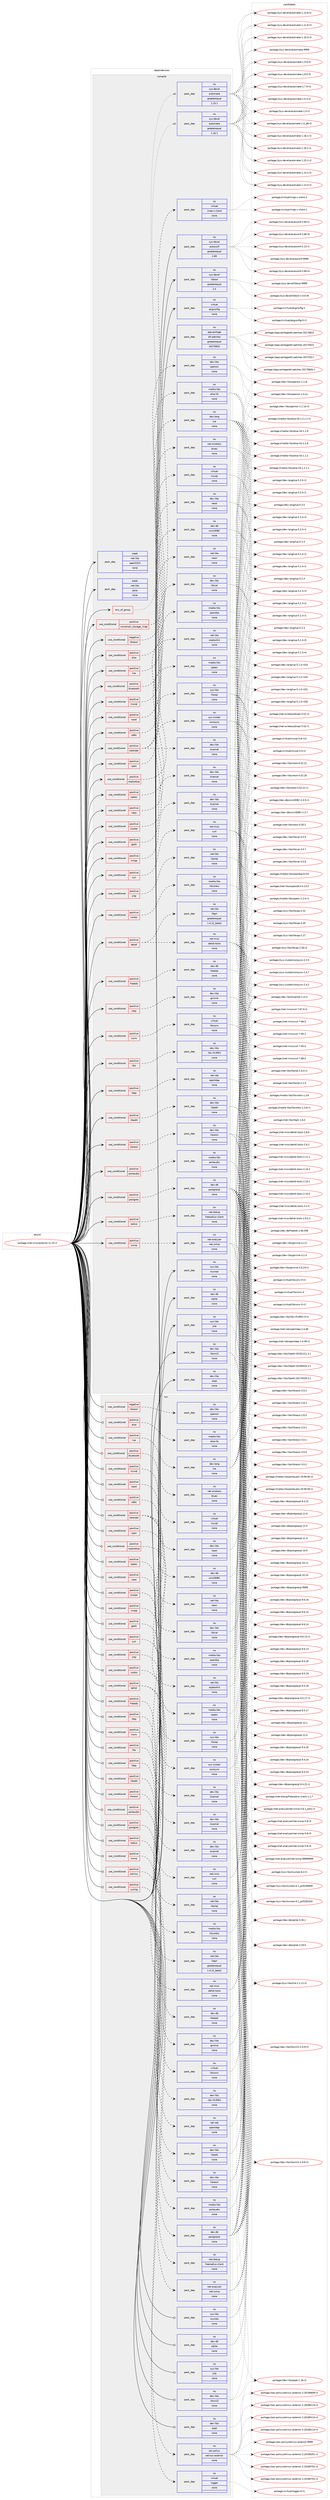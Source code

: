 digraph prolog {

# *************
# Graph options
# *************

newrank=true;
concentrate=true;
compound=true;
graph [rankdir=LR,fontname=Helvetica,fontsize=10,ranksep=1.5];#, ranksep=2.5, nodesep=0.2];
edge  [arrowhead=vee];
node  [fontname=Helvetica,fontsize=10];

# **********
# The ebuild
# **********

subgraph cluster_leftcol {
color=gray;
rank=same;
label=<<i>ebuild</i>>;
id [label="portage://net-misc/asterisk-11.25.3", color=red, width=4, href="../net-misc/asterisk-11.25.3.svg"];
}

# ****************
# The dependencies
# ****************

subgraph cluster_midcol {
color=gray;
label=<<i>dependencies</i>>;
subgraph cluster_compile {
fillcolor="#eeeeee";
style=filled;
label=<<i>compile</i>>;
subgraph any2059 {
dependency132300 [label=<<TABLE BORDER="0" CELLBORDER="1" CELLSPACING="0" CELLPADDING="4"><TR><TD CELLPADDING="10">any_of_group</TD></TR></TABLE>>, shape=none, color=red];subgraph pack102241 {
dependency132301 [label=<<TABLE BORDER="0" CELLBORDER="1" CELLSPACING="0" CELLPADDING="4" WIDTH="220"><TR><TD ROWSPAN="6" CELLPADDING="30">pack_dep</TD></TR><TR><TD WIDTH="110">no</TD></TR><TR><TD>sys-devel</TD></TR><TR><TD>automake</TD></TR><TR><TD>greaterequal</TD></TR><TR><TD>1.16.1</TD></TR></TABLE>>, shape=none, color=blue];
}
dependency132300:e -> dependency132301:w [weight=20,style="dotted",arrowhead="oinv"];
subgraph pack102242 {
dependency132302 [label=<<TABLE BORDER="0" CELLBORDER="1" CELLSPACING="0" CELLPADDING="4" WIDTH="220"><TR><TD ROWSPAN="6" CELLPADDING="30">pack_dep</TD></TR><TR><TD WIDTH="110">no</TD></TR><TR><TD>sys-devel</TD></TR><TR><TD>automake</TD></TR><TR><TD>greaterequal</TD></TR><TR><TD>1.15.1</TD></TR></TABLE>>, shape=none, color=blue];
}
dependency132300:e -> dependency132302:w [weight=20,style="dotted",arrowhead="oinv"];
}
id:e -> dependency132300:w [weight=20,style="solid",arrowhead="vee"];
subgraph cond27862 {
dependency132303 [label=<<TABLE BORDER="0" CELLBORDER="1" CELLSPACING="0" CELLPADDING="4"><TR><TD ROWSPAN="3" CELLPADDING="10">use_conditional</TD></TR><TR><TD>negative</TD></TR><TR><TD>libressl</TD></TR></TABLE>>, shape=none, color=red];
subgraph pack102243 {
dependency132304 [label=<<TABLE BORDER="0" CELLBORDER="1" CELLSPACING="0" CELLPADDING="4" WIDTH="220"><TR><TD ROWSPAN="6" CELLPADDING="30">pack_dep</TD></TR><TR><TD WIDTH="110">no</TD></TR><TR><TD>dev-libs</TD></TR><TR><TD>openssl</TD></TR><TR><TD>none</TD></TR><TR><TD></TD></TR></TABLE>>, shape=none, color=blue];
}
dependency132303:e -> dependency132304:w [weight=20,style="dashed",arrowhead="vee"];
}
id:e -> dependency132303:w [weight=20,style="solid",arrowhead="vee"];
subgraph cond27863 {
dependency132305 [label=<<TABLE BORDER="0" CELLBORDER="1" CELLSPACING="0" CELLPADDING="4"><TR><TD ROWSPAN="3" CELLPADDING="10">use_conditional</TD></TR><TR><TD>positive</TD></TR><TR><TD>alsa</TD></TR></TABLE>>, shape=none, color=red];
subgraph pack102244 {
dependency132306 [label=<<TABLE BORDER="0" CELLBORDER="1" CELLSPACING="0" CELLPADDING="4" WIDTH="220"><TR><TD ROWSPAN="6" CELLPADDING="30">pack_dep</TD></TR><TR><TD WIDTH="110">no</TD></TR><TR><TD>media-libs</TD></TR><TR><TD>alsa-lib</TD></TR><TR><TD>none</TD></TR><TR><TD></TD></TR></TABLE>>, shape=none, color=blue];
}
dependency132305:e -> dependency132306:w [weight=20,style="dashed",arrowhead="vee"];
}
id:e -> dependency132305:w [weight=20,style="solid",arrowhead="vee"];
subgraph cond27864 {
dependency132307 [label=<<TABLE BORDER="0" CELLBORDER="1" CELLSPACING="0" CELLPADDING="4"><TR><TD ROWSPAN="3" CELLPADDING="10">use_conditional</TD></TR><TR><TD>positive</TD></TR><TR><TD>bluetooth</TD></TR></TABLE>>, shape=none, color=red];
subgraph pack102245 {
dependency132308 [label=<<TABLE BORDER="0" CELLBORDER="1" CELLSPACING="0" CELLPADDING="4" WIDTH="220"><TR><TD ROWSPAN="6" CELLPADDING="30">pack_dep</TD></TR><TR><TD WIDTH="110">no</TD></TR><TR><TD>net-wireless</TD></TR><TR><TD>bluez</TD></TR><TR><TD>none</TD></TR><TR><TD></TD></TR></TABLE>>, shape=none, color=blue];
}
dependency132307:e -> dependency132308:w [weight=20,style="dashed",arrowhead="vee"];
}
id:e -> dependency132307:w [weight=20,style="solid",arrowhead="vee"];
subgraph cond27865 {
dependency132309 [label=<<TABLE BORDER="0" CELLBORDER="1" CELLSPACING="0" CELLPADDING="4"><TR><TD ROWSPAN="3" CELLPADDING="10">use_conditional</TD></TR><TR><TD>positive</TD></TR><TR><TD>calendar</TD></TR></TABLE>>, shape=none, color=red];
subgraph pack102246 {
dependency132310 [label=<<TABLE BORDER="0" CELLBORDER="1" CELLSPACING="0" CELLPADDING="4" WIDTH="220"><TR><TD ROWSPAN="6" CELLPADDING="30">pack_dep</TD></TR><TR><TD WIDTH="110">no</TD></TR><TR><TD>net-libs</TD></TR><TR><TD>neon</TD></TR><TR><TD>none</TD></TR><TR><TD></TD></TR></TABLE>>, shape=none, color=blue];
}
dependency132309:e -> dependency132310:w [weight=20,style="dashed",arrowhead="vee"];
subgraph pack102247 {
dependency132311 [label=<<TABLE BORDER="0" CELLBORDER="1" CELLSPACING="0" CELLPADDING="4" WIDTH="220"><TR><TD ROWSPAN="6" CELLPADDING="30">pack_dep</TD></TR><TR><TD WIDTH="110">no</TD></TR><TR><TD>dev-libs</TD></TR><TR><TD>libical</TD></TR><TR><TD>none</TD></TR><TR><TD></TD></TR></TABLE>>, shape=none, color=blue];
}
dependency132309:e -> dependency132311:w [weight=20,style="dashed",arrowhead="vee"];
subgraph pack102248 {
dependency132312 [label=<<TABLE BORDER="0" CELLBORDER="1" CELLSPACING="0" CELLPADDING="4" WIDTH="220"><TR><TD ROWSPAN="6" CELLPADDING="30">pack_dep</TD></TR><TR><TD WIDTH="110">no</TD></TR><TR><TD>dev-libs</TD></TR><TR><TD>iksemel</TD></TR><TR><TD>none</TD></TR><TR><TD></TD></TR></TABLE>>, shape=none, color=blue];
}
dependency132309:e -> dependency132312:w [weight=20,style="dashed",arrowhead="vee"];
}
id:e -> dependency132309:w [weight=20,style="solid",arrowhead="vee"];
subgraph cond27866 {
dependency132313 [label=<<TABLE BORDER="0" CELLBORDER="1" CELLSPACING="0" CELLPADDING="4"><TR><TD ROWSPAN="3" CELLPADDING="10">use_conditional</TD></TR><TR><TD>positive</TD></TR><TR><TD>caps</TD></TR></TABLE>>, shape=none, color=red];
subgraph pack102249 {
dependency132314 [label=<<TABLE BORDER="0" CELLBORDER="1" CELLSPACING="0" CELLPADDING="4" WIDTH="220"><TR><TD ROWSPAN="6" CELLPADDING="30">pack_dep</TD></TR><TR><TD WIDTH="110">no</TD></TR><TR><TD>sys-libs</TD></TR><TR><TD>libcap</TD></TR><TR><TD>none</TD></TR><TR><TD></TD></TR></TABLE>>, shape=none, color=blue];
}
dependency132313:e -> dependency132314:w [weight=20,style="dashed",arrowhead="vee"];
}
id:e -> dependency132313:w [weight=20,style="solid",arrowhead="vee"];
subgraph cond27867 {
dependency132315 [label=<<TABLE BORDER="0" CELLBORDER="1" CELLSPACING="0" CELLPADDING="4"><TR><TD ROWSPAN="3" CELLPADDING="10">use_conditional</TD></TR><TR><TD>positive</TD></TR><TR><TD>cluster</TD></TR></TABLE>>, shape=none, color=red];
subgraph pack102250 {
dependency132316 [label=<<TABLE BORDER="0" CELLBORDER="1" CELLSPACING="0" CELLPADDING="4" WIDTH="220"><TR><TD ROWSPAN="6" CELLPADDING="30">pack_dep</TD></TR><TR><TD WIDTH="110">no</TD></TR><TR><TD>sys-cluster</TD></TR><TR><TD>corosync</TD></TR><TR><TD>none</TD></TR><TR><TD></TD></TR></TABLE>>, shape=none, color=blue];
}
dependency132315:e -> dependency132316:w [weight=20,style="dashed",arrowhead="vee"];
}
id:e -> dependency132315:w [weight=20,style="solid",arrowhead="vee"];
subgraph cond27868 {
dependency132317 [label=<<TABLE BORDER="0" CELLBORDER="1" CELLSPACING="0" CELLPADDING="4"><TR><TD ROWSPAN="3" CELLPADDING="10">use_conditional</TD></TR><TR><TD>positive</TD></TR><TR><TD>curl</TD></TR></TABLE>>, shape=none, color=red];
subgraph pack102251 {
dependency132318 [label=<<TABLE BORDER="0" CELLBORDER="1" CELLSPACING="0" CELLPADDING="4" WIDTH="220"><TR><TD ROWSPAN="6" CELLPADDING="30">pack_dep</TD></TR><TR><TD WIDTH="110">no</TD></TR><TR><TD>net-misc</TD></TR><TR><TD>curl</TD></TR><TR><TD>none</TD></TR><TR><TD></TD></TR></TABLE>>, shape=none, color=blue];
}
dependency132317:e -> dependency132318:w [weight=20,style="dashed",arrowhead="vee"];
}
id:e -> dependency132317:w [weight=20,style="solid",arrowhead="vee"];
subgraph cond27869 {
dependency132319 [label=<<TABLE BORDER="0" CELLBORDER="1" CELLSPACING="0" CELLPADDING="4"><TR><TD ROWSPAN="3" CELLPADDING="10">use_conditional</TD></TR><TR><TD>positive</TD></TR><TR><TD>dahdi</TD></TR></TABLE>>, shape=none, color=red];
subgraph pack102252 {
dependency132320 [label=<<TABLE BORDER="0" CELLBORDER="1" CELLSPACING="0" CELLPADDING="4" WIDTH="220"><TR><TD ROWSPAN="6" CELLPADDING="30">pack_dep</TD></TR><TR><TD WIDTH="110">no</TD></TR><TR><TD>net-libs</TD></TR><TR><TD>libpri</TD></TR><TR><TD>greaterequal</TD></TR><TR><TD>1.4.12_beta2</TD></TR></TABLE>>, shape=none, color=blue];
}
dependency132319:e -> dependency132320:w [weight=20,style="dashed",arrowhead="vee"];
subgraph pack102253 {
dependency132321 [label=<<TABLE BORDER="0" CELLBORDER="1" CELLSPACING="0" CELLPADDING="4" WIDTH="220"><TR><TD ROWSPAN="6" CELLPADDING="30">pack_dep</TD></TR><TR><TD WIDTH="110">no</TD></TR><TR><TD>net-misc</TD></TR><TR><TD>dahdi-tools</TD></TR><TR><TD>none</TD></TR><TR><TD></TD></TR></TABLE>>, shape=none, color=blue];
}
dependency132319:e -> dependency132321:w [weight=20,style="dashed",arrowhead="vee"];
}
id:e -> dependency132319:w [weight=20,style="solid",arrowhead="vee"];
subgraph cond27870 {
dependency132322 [label=<<TABLE BORDER="0" CELLBORDER="1" CELLSPACING="0" CELLPADDING="4"><TR><TD ROWSPAN="3" CELLPADDING="10">use_conditional</TD></TR><TR><TD>positive</TD></TR><TR><TD>freetds</TD></TR></TABLE>>, shape=none, color=red];
subgraph pack102254 {
dependency132323 [label=<<TABLE BORDER="0" CELLBORDER="1" CELLSPACING="0" CELLPADDING="4" WIDTH="220"><TR><TD ROWSPAN="6" CELLPADDING="30">pack_dep</TD></TR><TR><TD WIDTH="110">no</TD></TR><TR><TD>dev-db</TD></TR><TR><TD>freetds</TD></TR><TR><TD>none</TD></TR><TR><TD></TD></TR></TABLE>>, shape=none, color=blue];
}
dependency132322:e -> dependency132323:w [weight=20,style="dashed",arrowhead="vee"];
}
id:e -> dependency132322:w [weight=20,style="solid",arrowhead="vee"];
subgraph cond27871 {
dependency132324 [label=<<TABLE BORDER="0" CELLBORDER="1" CELLSPACING="0" CELLPADDING="4"><TR><TD ROWSPAN="3" CELLPADDING="10">use_conditional</TD></TR><TR><TD>positive</TD></TR><TR><TD>gtalk</TD></TR></TABLE>>, shape=none, color=red];
subgraph pack102255 {
dependency132325 [label=<<TABLE BORDER="0" CELLBORDER="1" CELLSPACING="0" CELLPADDING="4" WIDTH="220"><TR><TD ROWSPAN="6" CELLPADDING="30">pack_dep</TD></TR><TR><TD WIDTH="110">no</TD></TR><TR><TD>dev-libs</TD></TR><TR><TD>iksemel</TD></TR><TR><TD>none</TD></TR><TR><TD></TD></TR></TABLE>>, shape=none, color=blue];
}
dependency132324:e -> dependency132325:w [weight=20,style="dashed",arrowhead="vee"];
}
id:e -> dependency132324:w [weight=20,style="solid",arrowhead="vee"];
subgraph cond27872 {
dependency132326 [label=<<TABLE BORDER="0" CELLBORDER="1" CELLSPACING="0" CELLPADDING="4"><TR><TD ROWSPAN="3" CELLPADDING="10">use_conditional</TD></TR><TR><TD>positive</TD></TR><TR><TD>http</TD></TR></TABLE>>, shape=none, color=red];
subgraph pack102256 {
dependency132327 [label=<<TABLE BORDER="0" CELLBORDER="1" CELLSPACING="0" CELLPADDING="4" WIDTH="220"><TR><TD ROWSPAN="6" CELLPADDING="30">pack_dep</TD></TR><TR><TD WIDTH="110">no</TD></TR><TR><TD>dev-libs</TD></TR><TR><TD>gmime</TD></TR><TR><TD>none</TD></TR><TR><TD></TD></TR></TABLE>>, shape=none, color=blue];
}
dependency132326:e -> dependency132327:w [weight=20,style="dashed",arrowhead="vee"];
}
id:e -> dependency132326:w [weight=20,style="solid",arrowhead="vee"];
subgraph cond27873 {
dependency132328 [label=<<TABLE BORDER="0" CELLBORDER="1" CELLSPACING="0" CELLPADDING="4"><TR><TD ROWSPAN="3" CELLPADDING="10">use_conditional</TD></TR><TR><TD>positive</TD></TR><TR><TD>iconv</TD></TR></TABLE>>, shape=none, color=red];
subgraph pack102257 {
dependency132329 [label=<<TABLE BORDER="0" CELLBORDER="1" CELLSPACING="0" CELLPADDING="4" WIDTH="220"><TR><TD ROWSPAN="6" CELLPADDING="30">pack_dep</TD></TR><TR><TD WIDTH="110">no</TD></TR><TR><TD>virtual</TD></TR><TR><TD>libiconv</TD></TR><TR><TD>none</TD></TR><TR><TD></TD></TR></TABLE>>, shape=none, color=blue];
}
dependency132328:e -> dependency132329:w [weight=20,style="dashed",arrowhead="vee"];
}
id:e -> dependency132328:w [weight=20,style="solid",arrowhead="vee"];
subgraph cond27874 {
dependency132330 [label=<<TABLE BORDER="0" CELLBORDER="1" CELLSPACING="0" CELLPADDING="4"><TR><TD ROWSPAN="3" CELLPADDING="10">use_conditional</TD></TR><TR><TD>positive</TD></TR><TR><TD>ilbc</TD></TR></TABLE>>, shape=none, color=red];
subgraph pack102258 {
dependency132331 [label=<<TABLE BORDER="0" CELLBORDER="1" CELLSPACING="0" CELLPADDING="4" WIDTH="220"><TR><TD ROWSPAN="6" CELLPADDING="30">pack_dep</TD></TR><TR><TD WIDTH="110">no</TD></TR><TR><TD>dev-libs</TD></TR><TR><TD>ilbc-rfc3951</TD></TR><TR><TD>none</TD></TR><TR><TD></TD></TR></TABLE>>, shape=none, color=blue];
}
dependency132330:e -> dependency132331:w [weight=20,style="dashed",arrowhead="vee"];
}
id:e -> dependency132330:w [weight=20,style="solid",arrowhead="vee"];
subgraph cond27875 {
dependency132332 [label=<<TABLE BORDER="0" CELLBORDER="1" CELLSPACING="0" CELLPADDING="4"><TR><TD ROWSPAN="3" CELLPADDING="10">use_conditional</TD></TR><TR><TD>positive</TD></TR><TR><TD>ldap</TD></TR></TABLE>>, shape=none, color=red];
subgraph pack102259 {
dependency132333 [label=<<TABLE BORDER="0" CELLBORDER="1" CELLSPACING="0" CELLPADDING="4" WIDTH="220"><TR><TD ROWSPAN="6" CELLPADDING="30">pack_dep</TD></TR><TR><TD WIDTH="110">no</TD></TR><TR><TD>net-nds</TD></TR><TR><TD>openldap</TD></TR><TR><TD>none</TD></TR><TR><TD></TD></TR></TABLE>>, shape=none, color=blue];
}
dependency132332:e -> dependency132333:w [weight=20,style="dashed",arrowhead="vee"];
}
id:e -> dependency132332:w [weight=20,style="solid",arrowhead="vee"];
subgraph cond27876 {
dependency132334 [label=<<TABLE BORDER="0" CELLBORDER="1" CELLSPACING="0" CELLPADDING="4"><TR><TD ROWSPAN="3" CELLPADDING="10">use_conditional</TD></TR><TR><TD>positive</TD></TR><TR><TD>libedit</TD></TR></TABLE>>, shape=none, color=red];
subgraph pack102260 {
dependency132335 [label=<<TABLE BORDER="0" CELLBORDER="1" CELLSPACING="0" CELLPADDING="4" WIDTH="220"><TR><TD ROWSPAN="6" CELLPADDING="30">pack_dep</TD></TR><TR><TD WIDTH="110">no</TD></TR><TR><TD>dev-libs</TD></TR><TR><TD>libedit</TD></TR><TR><TD>none</TD></TR><TR><TD></TD></TR></TABLE>>, shape=none, color=blue];
}
dependency132334:e -> dependency132335:w [weight=20,style="dashed",arrowhead="vee"];
}
id:e -> dependency132334:w [weight=20,style="solid",arrowhead="vee"];
subgraph cond27877 {
dependency132336 [label=<<TABLE BORDER="0" CELLBORDER="1" CELLSPACING="0" CELLPADDING="4"><TR><TD ROWSPAN="3" CELLPADDING="10">use_conditional</TD></TR><TR><TD>positive</TD></TR><TR><TD>libressl</TD></TR></TABLE>>, shape=none, color=red];
subgraph pack102261 {
dependency132337 [label=<<TABLE BORDER="0" CELLBORDER="1" CELLSPACING="0" CELLPADDING="4" WIDTH="220"><TR><TD ROWSPAN="6" CELLPADDING="30">pack_dep</TD></TR><TR><TD WIDTH="110">no</TD></TR><TR><TD>dev-libs</TD></TR><TR><TD>libressl</TD></TR><TR><TD>none</TD></TR><TR><TD></TD></TR></TABLE>>, shape=none, color=blue];
}
dependency132336:e -> dependency132337:w [weight=20,style="dashed",arrowhead="vee"];
}
id:e -> dependency132336:w [weight=20,style="solid",arrowhead="vee"];
subgraph cond27878 {
dependency132338 [label=<<TABLE BORDER="0" CELLBORDER="1" CELLSPACING="0" CELLPADDING="4"><TR><TD ROWSPAN="3" CELLPADDING="10">use_conditional</TD></TR><TR><TD>positive</TD></TR><TR><TD>lua</TD></TR></TABLE>>, shape=none, color=red];
subgraph pack102262 {
dependency132339 [label=<<TABLE BORDER="0" CELLBORDER="1" CELLSPACING="0" CELLPADDING="4" WIDTH="220"><TR><TD ROWSPAN="6" CELLPADDING="30">pack_dep</TD></TR><TR><TD WIDTH="110">no</TD></TR><TR><TD>dev-lang</TD></TR><TR><TD>lua</TD></TR><TR><TD>none</TD></TR><TR><TD></TD></TR></TABLE>>, shape=none, color=blue];
}
dependency132338:e -> dependency132339:w [weight=20,style="dashed",arrowhead="vee"];
}
id:e -> dependency132338:w [weight=20,style="solid",arrowhead="vee"];
subgraph cond27879 {
dependency132340 [label=<<TABLE BORDER="0" CELLBORDER="1" CELLSPACING="0" CELLPADDING="4"><TR><TD ROWSPAN="3" CELLPADDING="10">use_conditional</TD></TR><TR><TD>positive</TD></TR><TR><TD>mysql</TD></TR></TABLE>>, shape=none, color=red];
subgraph pack102263 {
dependency132341 [label=<<TABLE BORDER="0" CELLBORDER="1" CELLSPACING="0" CELLPADDING="4" WIDTH="220"><TR><TD ROWSPAN="6" CELLPADDING="30">pack_dep</TD></TR><TR><TD WIDTH="110">no</TD></TR><TR><TD>virtual</TD></TR><TR><TD>mysql</TD></TR><TR><TD>none</TD></TR><TR><TD></TD></TR></TABLE>>, shape=none, color=blue];
}
dependency132340:e -> dependency132341:w [weight=20,style="dashed",arrowhead="vee"];
}
id:e -> dependency132340:w [weight=20,style="solid",arrowhead="vee"];
subgraph cond27880 {
dependency132342 [label=<<TABLE BORDER="0" CELLBORDER="1" CELLSPACING="0" CELLPADDING="4"><TR><TD ROWSPAN="3" CELLPADDING="10">use_conditional</TD></TR><TR><TD>positive</TD></TR><TR><TD>newt</TD></TR></TABLE>>, shape=none, color=red];
subgraph pack102264 {
dependency132343 [label=<<TABLE BORDER="0" CELLBORDER="1" CELLSPACING="0" CELLPADDING="4" WIDTH="220"><TR><TD ROWSPAN="6" CELLPADDING="30">pack_dep</TD></TR><TR><TD WIDTH="110">no</TD></TR><TR><TD>dev-libs</TD></TR><TR><TD>newt</TD></TR><TR><TD>none</TD></TR><TR><TD></TD></TR></TABLE>>, shape=none, color=blue];
}
dependency132342:e -> dependency132343:w [weight=20,style="dashed",arrowhead="vee"];
}
id:e -> dependency132342:w [weight=20,style="solid",arrowhead="vee"];
subgraph cond27881 {
dependency132344 [label=<<TABLE BORDER="0" CELLBORDER="1" CELLSPACING="0" CELLPADDING="4"><TR><TD ROWSPAN="3" CELLPADDING="10">use_conditional</TD></TR><TR><TD>positive</TD></TR><TR><TD>odbc</TD></TR></TABLE>>, shape=none, color=red];
subgraph pack102265 {
dependency132345 [label=<<TABLE BORDER="0" CELLBORDER="1" CELLSPACING="0" CELLPADDING="4" WIDTH="220"><TR><TD ROWSPAN="6" CELLPADDING="30">pack_dep</TD></TR><TR><TD WIDTH="110">no</TD></TR><TR><TD>dev-db</TD></TR><TR><TD>unixODBC</TD></TR><TR><TD>none</TD></TR><TR><TD></TD></TR></TABLE>>, shape=none, color=blue];
}
dependency132344:e -> dependency132345:w [weight=20,style="dashed",arrowhead="vee"];
}
id:e -> dependency132344:w [weight=20,style="solid",arrowhead="vee"];
subgraph cond27882 {
dependency132346 [label=<<TABLE BORDER="0" CELLBORDER="1" CELLSPACING="0" CELLPADDING="4"><TR><TD ROWSPAN="3" CELLPADDING="10">use_conditional</TD></TR><TR><TD>positive</TD></TR><TR><TD>osplookup</TD></TR></TABLE>>, shape=none, color=red];
subgraph pack102266 {
dependency132347 [label=<<TABLE BORDER="0" CELLBORDER="1" CELLSPACING="0" CELLPADDING="4" WIDTH="220"><TR><TD ROWSPAN="6" CELLPADDING="30">pack_dep</TD></TR><TR><TD WIDTH="110">no</TD></TR><TR><TD>net-libs</TD></TR><TR><TD>osptoolkit</TD></TR><TR><TD>none</TD></TR><TR><TD></TD></TR></TABLE>>, shape=none, color=blue];
}
dependency132346:e -> dependency132347:w [weight=20,style="dashed",arrowhead="vee"];
}
id:e -> dependency132346:w [weight=20,style="solid",arrowhead="vee"];
subgraph cond27883 {
dependency132348 [label=<<TABLE BORDER="0" CELLBORDER="1" CELLSPACING="0" CELLPADDING="4"><TR><TD ROWSPAN="3" CELLPADDING="10">use_conditional</TD></TR><TR><TD>positive</TD></TR><TR><TD>portaudio</TD></TR></TABLE>>, shape=none, color=red];
subgraph pack102267 {
dependency132349 [label=<<TABLE BORDER="0" CELLBORDER="1" CELLSPACING="0" CELLPADDING="4" WIDTH="220"><TR><TD ROWSPAN="6" CELLPADDING="30">pack_dep</TD></TR><TR><TD WIDTH="110">no</TD></TR><TR><TD>media-libs</TD></TR><TR><TD>portaudio</TD></TR><TR><TD>none</TD></TR><TR><TD></TD></TR></TABLE>>, shape=none, color=blue];
}
dependency132348:e -> dependency132349:w [weight=20,style="dashed",arrowhead="vee"];
}
id:e -> dependency132348:w [weight=20,style="solid",arrowhead="vee"];
subgraph cond27884 {
dependency132350 [label=<<TABLE BORDER="0" CELLBORDER="1" CELLSPACING="0" CELLPADDING="4"><TR><TD ROWSPAN="3" CELLPADDING="10">use_conditional</TD></TR><TR><TD>positive</TD></TR><TR><TD>postgres</TD></TR></TABLE>>, shape=none, color=red];
subgraph pack102268 {
dependency132351 [label=<<TABLE BORDER="0" CELLBORDER="1" CELLSPACING="0" CELLPADDING="4" WIDTH="220"><TR><TD ROWSPAN="6" CELLPADDING="30">pack_dep</TD></TR><TR><TD WIDTH="110">no</TD></TR><TR><TD>dev-db</TD></TR><TR><TD>postgresql</TD></TR><TR><TD>none</TD></TR><TR><TD></TD></TR></TABLE>>, shape=none, color=blue];
}
dependency132350:e -> dependency132351:w [weight=20,style="dashed",arrowhead="vee"];
}
id:e -> dependency132350:w [weight=20,style="solid",arrowhead="vee"];
subgraph cond27885 {
dependency132352 [label=<<TABLE BORDER="0" CELLBORDER="1" CELLSPACING="0" CELLPADDING="4"><TR><TD ROWSPAN="3" CELLPADDING="10">use_conditional</TD></TR><TR><TD>positive</TD></TR><TR><TD>radius</TD></TR></TABLE>>, shape=none, color=red];
subgraph pack102269 {
dependency132353 [label=<<TABLE BORDER="0" CELLBORDER="1" CELLSPACING="0" CELLPADDING="4" WIDTH="220"><TR><TD ROWSPAN="6" CELLPADDING="30">pack_dep</TD></TR><TR><TD WIDTH="110">no</TD></TR><TR><TD>net-dialup</TD></TR><TR><TD>freeradius-client</TD></TR><TR><TD>none</TD></TR><TR><TD></TD></TR></TABLE>>, shape=none, color=blue];
}
dependency132352:e -> dependency132353:w [weight=20,style="dashed",arrowhead="vee"];
}
id:e -> dependency132352:w [weight=20,style="solid",arrowhead="vee"];
subgraph cond27886 {
dependency132354 [label=<<TABLE BORDER="0" CELLBORDER="1" CELLSPACING="0" CELLPADDING="4"><TR><TD ROWSPAN="3" CELLPADDING="10">use_conditional</TD></TR><TR><TD>positive</TD></TR><TR><TD>snmp</TD></TR></TABLE>>, shape=none, color=red];
subgraph pack102270 {
dependency132355 [label=<<TABLE BORDER="0" CELLBORDER="1" CELLSPACING="0" CELLPADDING="4" WIDTH="220"><TR><TD ROWSPAN="6" CELLPADDING="30">pack_dep</TD></TR><TR><TD WIDTH="110">no</TD></TR><TR><TD>net-analyzer</TD></TR><TR><TD>net-snmp</TD></TR><TR><TD>none</TD></TR><TR><TD></TD></TR></TABLE>>, shape=none, color=blue];
}
dependency132354:e -> dependency132355:w [weight=20,style="dashed",arrowhead="vee"];
}
id:e -> dependency132354:w [weight=20,style="solid",arrowhead="vee"];
subgraph cond27887 {
dependency132356 [label=<<TABLE BORDER="0" CELLBORDER="1" CELLSPACING="0" CELLPADDING="4"><TR><TD ROWSPAN="3" CELLPADDING="10">use_conditional</TD></TR><TR><TD>positive</TD></TR><TR><TD>span</TD></TR></TABLE>>, shape=none, color=red];
subgraph pack102271 {
dependency132357 [label=<<TABLE BORDER="0" CELLBORDER="1" CELLSPACING="0" CELLPADDING="4" WIDTH="220"><TR><TD ROWSPAN="6" CELLPADDING="30">pack_dep</TD></TR><TR><TD WIDTH="110">no</TD></TR><TR><TD>media-libs</TD></TR><TR><TD>spandsp</TD></TR><TR><TD>none</TD></TR><TR><TD></TD></TR></TABLE>>, shape=none, color=blue];
}
dependency132356:e -> dependency132357:w [weight=20,style="dashed",arrowhead="vee"];
}
id:e -> dependency132356:w [weight=20,style="solid",arrowhead="vee"];
subgraph cond27888 {
dependency132358 [label=<<TABLE BORDER="0" CELLBORDER="1" CELLSPACING="0" CELLPADDING="4"><TR><TD ROWSPAN="3" CELLPADDING="10">use_conditional</TD></TR><TR><TD>positive</TD></TR><TR><TD>speex</TD></TR></TABLE>>, shape=none, color=red];
subgraph pack102272 {
dependency132359 [label=<<TABLE BORDER="0" CELLBORDER="1" CELLSPACING="0" CELLPADDING="4" WIDTH="220"><TR><TD ROWSPAN="6" CELLPADDING="30">pack_dep</TD></TR><TR><TD WIDTH="110">no</TD></TR><TR><TD>media-libs</TD></TR><TR><TD>speex</TD></TR><TR><TD>none</TD></TR><TR><TD></TD></TR></TABLE>>, shape=none, color=blue];
}
dependency132358:e -> dependency132359:w [weight=20,style="dashed",arrowhead="vee"];
}
id:e -> dependency132358:w [weight=20,style="solid",arrowhead="vee"];
subgraph cond27889 {
dependency132360 [label=<<TABLE BORDER="0" CELLBORDER="1" CELLSPACING="0" CELLPADDING="4"><TR><TD ROWSPAN="3" CELLPADDING="10">use_conditional</TD></TR><TR><TD>positive</TD></TR><TR><TD>srtp</TD></TR></TABLE>>, shape=none, color=red];
subgraph pack102273 {
dependency132361 [label=<<TABLE BORDER="0" CELLBORDER="1" CELLSPACING="0" CELLPADDING="4" WIDTH="220"><TR><TD ROWSPAN="6" CELLPADDING="30">pack_dep</TD></TR><TR><TD WIDTH="110">no</TD></TR><TR><TD>net-libs</TD></TR><TR><TD>libsrtp</TD></TR><TR><TD>none</TD></TR><TR><TD></TD></TR></TABLE>>, shape=none, color=blue];
}
dependency132360:e -> dependency132361:w [weight=20,style="dashed",arrowhead="vee"];
}
id:e -> dependency132360:w [weight=20,style="solid",arrowhead="vee"];
subgraph cond27890 {
dependency132362 [label=<<TABLE BORDER="0" CELLBORDER="1" CELLSPACING="0" CELLPADDING="4"><TR><TD ROWSPAN="3" CELLPADDING="10">use_conditional</TD></TR><TR><TD>positive</TD></TR><TR><TD>voicemail_storage_imap</TD></TR></TABLE>>, shape=none, color=red];
subgraph pack102274 {
dependency132363 [label=<<TABLE BORDER="0" CELLBORDER="1" CELLSPACING="0" CELLPADDING="4" WIDTH="220"><TR><TD ROWSPAN="6" CELLPADDING="30">pack_dep</TD></TR><TR><TD WIDTH="110">no</TD></TR><TR><TD>virtual</TD></TR><TR><TD>imap-c-client</TD></TR><TR><TD>none</TD></TR><TR><TD></TD></TR></TABLE>>, shape=none, color=blue];
}
dependency132362:e -> dependency132363:w [weight=20,style="dashed",arrowhead="vee"];
}
id:e -> dependency132362:w [weight=20,style="solid",arrowhead="vee"];
subgraph cond27891 {
dependency132364 [label=<<TABLE BORDER="0" CELLBORDER="1" CELLSPACING="0" CELLPADDING="4"><TR><TD ROWSPAN="3" CELLPADDING="10">use_conditional</TD></TR><TR><TD>positive</TD></TR><TR><TD>vorbis</TD></TR></TABLE>>, shape=none, color=red];
subgraph pack102275 {
dependency132365 [label=<<TABLE BORDER="0" CELLBORDER="1" CELLSPACING="0" CELLPADDING="4" WIDTH="220"><TR><TD ROWSPAN="6" CELLPADDING="30">pack_dep</TD></TR><TR><TD WIDTH="110">no</TD></TR><TR><TD>media-libs</TD></TR><TR><TD>libvorbis</TD></TR><TR><TD>none</TD></TR><TR><TD></TD></TR></TABLE>>, shape=none, color=blue];
}
dependency132364:e -> dependency132365:w [weight=20,style="dashed",arrowhead="vee"];
}
id:e -> dependency132364:w [weight=20,style="solid",arrowhead="vee"];
subgraph cond27892 {
dependency132366 [label=<<TABLE BORDER="0" CELLBORDER="1" CELLSPACING="0" CELLPADDING="4"><TR><TD ROWSPAN="3" CELLPADDING="10">use_conditional</TD></TR><TR><TD>positive</TD></TR><TR><TD>xmpp</TD></TR></TABLE>>, shape=none, color=red];
subgraph pack102276 {
dependency132367 [label=<<TABLE BORDER="0" CELLBORDER="1" CELLSPACING="0" CELLPADDING="4" WIDTH="220"><TR><TD ROWSPAN="6" CELLPADDING="30">pack_dep</TD></TR><TR><TD WIDTH="110">no</TD></TR><TR><TD>dev-libs</TD></TR><TR><TD>iksemel</TD></TR><TR><TD>none</TD></TR><TR><TD></TD></TR></TABLE>>, shape=none, color=blue];
}
dependency132366:e -> dependency132367:w [weight=20,style="dashed",arrowhead="vee"];
}
id:e -> dependency132366:w [weight=20,style="solid",arrowhead="vee"];
subgraph pack102277 {
dependency132368 [label=<<TABLE BORDER="0" CELLBORDER="1" CELLSPACING="0" CELLPADDING="4" WIDTH="220"><TR><TD ROWSPAN="6" CELLPADDING="30">pack_dep</TD></TR><TR><TD WIDTH="110">no</TD></TR><TR><TD>app-portage</TD></TR><TR><TD>elt-patches</TD></TR><TR><TD>greaterequal</TD></TR><TR><TD>20170815</TD></TR></TABLE>>, shape=none, color=blue];
}
id:e -> dependency132368:w [weight=20,style="solid",arrowhead="vee"];
subgraph pack102278 {
dependency132369 [label=<<TABLE BORDER="0" CELLBORDER="1" CELLSPACING="0" CELLPADDING="4" WIDTH="220"><TR><TD ROWSPAN="6" CELLPADDING="30">pack_dep</TD></TR><TR><TD WIDTH="110">no</TD></TR><TR><TD>dev-db</TD></TR><TR><TD>sqlite</TD></TR><TR><TD>none</TD></TR><TR><TD></TD></TR></TABLE>>, shape=none, color=blue];
}
id:e -> dependency132369:w [weight=20,style="solid",arrowhead="vee"];
subgraph pack102279 {
dependency132370 [label=<<TABLE BORDER="0" CELLBORDER="1" CELLSPACING="0" CELLPADDING="4" WIDTH="220"><TR><TD ROWSPAN="6" CELLPADDING="30">pack_dep</TD></TR><TR><TD WIDTH="110">no</TD></TR><TR><TD>dev-libs</TD></TR><TR><TD>libxml2</TD></TR><TR><TD>none</TD></TR><TR><TD></TD></TR></TABLE>>, shape=none, color=blue];
}
id:e -> dependency132370:w [weight=20,style="solid",arrowhead="vee"];
subgraph pack102280 {
dependency132371 [label=<<TABLE BORDER="0" CELLBORDER="1" CELLSPACING="0" CELLPADDING="4" WIDTH="220"><TR><TD ROWSPAN="6" CELLPADDING="30">pack_dep</TD></TR><TR><TD WIDTH="110">no</TD></TR><TR><TD>dev-libs</TD></TR><TR><TD>popt</TD></TR><TR><TD>none</TD></TR><TR><TD></TD></TR></TABLE>>, shape=none, color=blue];
}
id:e -> dependency132371:w [weight=20,style="solid",arrowhead="vee"];
subgraph pack102281 {
dependency132372 [label=<<TABLE BORDER="0" CELLBORDER="1" CELLSPACING="0" CELLPADDING="4" WIDTH="220"><TR><TD ROWSPAN="6" CELLPADDING="30">pack_dep</TD></TR><TR><TD WIDTH="110">no</TD></TR><TR><TD>sys-devel</TD></TR><TR><TD>autoconf</TD></TR><TR><TD>greaterequal</TD></TR><TR><TD>2.69</TD></TR></TABLE>>, shape=none, color=blue];
}
id:e -> dependency132372:w [weight=20,style="solid",arrowhead="vee"];
subgraph pack102282 {
dependency132373 [label=<<TABLE BORDER="0" CELLBORDER="1" CELLSPACING="0" CELLPADDING="4" WIDTH="220"><TR><TD ROWSPAN="6" CELLPADDING="30">pack_dep</TD></TR><TR><TD WIDTH="110">no</TD></TR><TR><TD>sys-devel</TD></TR><TR><TD>libtool</TD></TR><TR><TD>greaterequal</TD></TR><TR><TD>2.4</TD></TR></TABLE>>, shape=none, color=blue];
}
id:e -> dependency132373:w [weight=20,style="solid",arrowhead="vee"];
subgraph pack102283 {
dependency132374 [label=<<TABLE BORDER="0" CELLBORDER="1" CELLSPACING="0" CELLPADDING="4" WIDTH="220"><TR><TD ROWSPAN="6" CELLPADDING="30">pack_dep</TD></TR><TR><TD WIDTH="110">no</TD></TR><TR><TD>sys-libs</TD></TR><TR><TD>ncurses</TD></TR><TR><TD>none</TD></TR><TR><TD></TD></TR></TABLE>>, shape=none, color=blue];
}
id:e -> dependency132374:w [weight=20,style="solid",arrowhead="vee"];
subgraph pack102284 {
dependency132375 [label=<<TABLE BORDER="0" CELLBORDER="1" CELLSPACING="0" CELLPADDING="4" WIDTH="220"><TR><TD ROWSPAN="6" CELLPADDING="30">pack_dep</TD></TR><TR><TD WIDTH="110">no</TD></TR><TR><TD>sys-libs</TD></TR><TR><TD>zlib</TD></TR><TR><TD>none</TD></TR><TR><TD></TD></TR></TABLE>>, shape=none, color=blue];
}
id:e -> dependency132375:w [weight=20,style="solid",arrowhead="vee"];
subgraph pack102285 {
dependency132376 [label=<<TABLE BORDER="0" CELLBORDER="1" CELLSPACING="0" CELLPADDING="4" WIDTH="220"><TR><TD ROWSPAN="6" CELLPADDING="30">pack_dep</TD></TR><TR><TD WIDTH="110">no</TD></TR><TR><TD>virtual</TD></TR><TR><TD>pkgconfig</TD></TR><TR><TD>none</TD></TR><TR><TD></TD></TR></TABLE>>, shape=none, color=blue];
}
id:e -> dependency132376:w [weight=20,style="solid",arrowhead="vee"];
subgraph pack102286 {
dependency132377 [label=<<TABLE BORDER="0" CELLBORDER="1" CELLSPACING="0" CELLPADDING="4" WIDTH="220"><TR><TD ROWSPAN="6" CELLPADDING="30">pack_dep</TD></TR><TR><TD WIDTH="110">weak</TD></TR><TR><TD>net-libs</TD></TR><TR><TD>openh323</TD></TR><TR><TD>none</TD></TR><TR><TD></TD></TR></TABLE>>, shape=none, color=blue];
}
id:e -> dependency132377:w [weight=20,style="solid",arrowhead="vee"];
subgraph pack102287 {
dependency132378 [label=<<TABLE BORDER="0" CELLBORDER="1" CELLSPACING="0" CELLPADDING="4" WIDTH="220"><TR><TD ROWSPAN="6" CELLPADDING="30">pack_dep</TD></TR><TR><TD WIDTH="110">weak</TD></TR><TR><TD>net-libs</TD></TR><TR><TD>pjsip</TD></TR><TR><TD>none</TD></TR><TR><TD></TD></TR></TABLE>>, shape=none, color=blue];
}
id:e -> dependency132378:w [weight=20,style="solid",arrowhead="vee"];
}
subgraph cluster_compileandrun {
fillcolor="#eeeeee";
style=filled;
label=<<i>compile and run</i>>;
}
subgraph cluster_run {
fillcolor="#eeeeee";
style=filled;
label=<<i>run</i>>;
subgraph cond27893 {
dependency132379 [label=<<TABLE BORDER="0" CELLBORDER="1" CELLSPACING="0" CELLPADDING="4"><TR><TD ROWSPAN="3" CELLPADDING="10">use_conditional</TD></TR><TR><TD>negative</TD></TR><TR><TD>libressl</TD></TR></TABLE>>, shape=none, color=red];
subgraph pack102288 {
dependency132380 [label=<<TABLE BORDER="0" CELLBORDER="1" CELLSPACING="0" CELLPADDING="4" WIDTH="220"><TR><TD ROWSPAN="6" CELLPADDING="30">pack_dep</TD></TR><TR><TD WIDTH="110">no</TD></TR><TR><TD>dev-libs</TD></TR><TR><TD>openssl</TD></TR><TR><TD>none</TD></TR><TR><TD></TD></TR></TABLE>>, shape=none, color=blue];
}
dependency132379:e -> dependency132380:w [weight=20,style="dashed",arrowhead="vee"];
}
id:e -> dependency132379:w [weight=20,style="solid",arrowhead="odot"];
subgraph cond27894 {
dependency132381 [label=<<TABLE BORDER="0" CELLBORDER="1" CELLSPACING="0" CELLPADDING="4"><TR><TD ROWSPAN="3" CELLPADDING="10">use_conditional</TD></TR><TR><TD>positive</TD></TR><TR><TD>alsa</TD></TR></TABLE>>, shape=none, color=red];
subgraph pack102289 {
dependency132382 [label=<<TABLE BORDER="0" CELLBORDER="1" CELLSPACING="0" CELLPADDING="4" WIDTH="220"><TR><TD ROWSPAN="6" CELLPADDING="30">pack_dep</TD></TR><TR><TD WIDTH="110">no</TD></TR><TR><TD>media-libs</TD></TR><TR><TD>alsa-lib</TD></TR><TR><TD>none</TD></TR><TR><TD></TD></TR></TABLE>>, shape=none, color=blue];
}
dependency132381:e -> dependency132382:w [weight=20,style="dashed",arrowhead="vee"];
}
id:e -> dependency132381:w [weight=20,style="solid",arrowhead="odot"];
subgraph cond27895 {
dependency132383 [label=<<TABLE BORDER="0" CELLBORDER="1" CELLSPACING="0" CELLPADDING="4"><TR><TD ROWSPAN="3" CELLPADDING="10">use_conditional</TD></TR><TR><TD>positive</TD></TR><TR><TD>bluetooth</TD></TR></TABLE>>, shape=none, color=red];
subgraph pack102290 {
dependency132384 [label=<<TABLE BORDER="0" CELLBORDER="1" CELLSPACING="0" CELLPADDING="4" WIDTH="220"><TR><TD ROWSPAN="6" CELLPADDING="30">pack_dep</TD></TR><TR><TD WIDTH="110">no</TD></TR><TR><TD>net-wireless</TD></TR><TR><TD>bluez</TD></TR><TR><TD>none</TD></TR><TR><TD></TD></TR></TABLE>>, shape=none, color=blue];
}
dependency132383:e -> dependency132384:w [weight=20,style="dashed",arrowhead="vee"];
}
id:e -> dependency132383:w [weight=20,style="solid",arrowhead="odot"];
subgraph cond27896 {
dependency132385 [label=<<TABLE BORDER="0" CELLBORDER="1" CELLSPACING="0" CELLPADDING="4"><TR><TD ROWSPAN="3" CELLPADDING="10">use_conditional</TD></TR><TR><TD>positive</TD></TR><TR><TD>calendar</TD></TR></TABLE>>, shape=none, color=red];
subgraph pack102291 {
dependency132386 [label=<<TABLE BORDER="0" CELLBORDER="1" CELLSPACING="0" CELLPADDING="4" WIDTH="220"><TR><TD ROWSPAN="6" CELLPADDING="30">pack_dep</TD></TR><TR><TD WIDTH="110">no</TD></TR><TR><TD>net-libs</TD></TR><TR><TD>neon</TD></TR><TR><TD>none</TD></TR><TR><TD></TD></TR></TABLE>>, shape=none, color=blue];
}
dependency132385:e -> dependency132386:w [weight=20,style="dashed",arrowhead="vee"];
subgraph pack102292 {
dependency132387 [label=<<TABLE BORDER="0" CELLBORDER="1" CELLSPACING="0" CELLPADDING="4" WIDTH="220"><TR><TD ROWSPAN="6" CELLPADDING="30">pack_dep</TD></TR><TR><TD WIDTH="110">no</TD></TR><TR><TD>dev-libs</TD></TR><TR><TD>libical</TD></TR><TR><TD>none</TD></TR><TR><TD></TD></TR></TABLE>>, shape=none, color=blue];
}
dependency132385:e -> dependency132387:w [weight=20,style="dashed",arrowhead="vee"];
subgraph pack102293 {
dependency132388 [label=<<TABLE BORDER="0" CELLBORDER="1" CELLSPACING="0" CELLPADDING="4" WIDTH="220"><TR><TD ROWSPAN="6" CELLPADDING="30">pack_dep</TD></TR><TR><TD WIDTH="110">no</TD></TR><TR><TD>dev-libs</TD></TR><TR><TD>iksemel</TD></TR><TR><TD>none</TD></TR><TR><TD></TD></TR></TABLE>>, shape=none, color=blue];
}
dependency132385:e -> dependency132388:w [weight=20,style="dashed",arrowhead="vee"];
}
id:e -> dependency132385:w [weight=20,style="solid",arrowhead="odot"];
subgraph cond27897 {
dependency132389 [label=<<TABLE BORDER="0" CELLBORDER="1" CELLSPACING="0" CELLPADDING="4"><TR><TD ROWSPAN="3" CELLPADDING="10">use_conditional</TD></TR><TR><TD>positive</TD></TR><TR><TD>caps</TD></TR></TABLE>>, shape=none, color=red];
subgraph pack102294 {
dependency132390 [label=<<TABLE BORDER="0" CELLBORDER="1" CELLSPACING="0" CELLPADDING="4" WIDTH="220"><TR><TD ROWSPAN="6" CELLPADDING="30">pack_dep</TD></TR><TR><TD WIDTH="110">no</TD></TR><TR><TD>sys-libs</TD></TR><TR><TD>libcap</TD></TR><TR><TD>none</TD></TR><TR><TD></TD></TR></TABLE>>, shape=none, color=blue];
}
dependency132389:e -> dependency132390:w [weight=20,style="dashed",arrowhead="vee"];
}
id:e -> dependency132389:w [weight=20,style="solid",arrowhead="odot"];
subgraph cond27898 {
dependency132391 [label=<<TABLE BORDER="0" CELLBORDER="1" CELLSPACING="0" CELLPADDING="4"><TR><TD ROWSPAN="3" CELLPADDING="10">use_conditional</TD></TR><TR><TD>positive</TD></TR><TR><TD>cluster</TD></TR></TABLE>>, shape=none, color=red];
subgraph pack102295 {
dependency132392 [label=<<TABLE BORDER="0" CELLBORDER="1" CELLSPACING="0" CELLPADDING="4" WIDTH="220"><TR><TD ROWSPAN="6" CELLPADDING="30">pack_dep</TD></TR><TR><TD WIDTH="110">no</TD></TR><TR><TD>sys-cluster</TD></TR><TR><TD>corosync</TD></TR><TR><TD>none</TD></TR><TR><TD></TD></TR></TABLE>>, shape=none, color=blue];
}
dependency132391:e -> dependency132392:w [weight=20,style="dashed",arrowhead="vee"];
}
id:e -> dependency132391:w [weight=20,style="solid",arrowhead="odot"];
subgraph cond27899 {
dependency132393 [label=<<TABLE BORDER="0" CELLBORDER="1" CELLSPACING="0" CELLPADDING="4"><TR><TD ROWSPAN="3" CELLPADDING="10">use_conditional</TD></TR><TR><TD>positive</TD></TR><TR><TD>curl</TD></TR></TABLE>>, shape=none, color=red];
subgraph pack102296 {
dependency132394 [label=<<TABLE BORDER="0" CELLBORDER="1" CELLSPACING="0" CELLPADDING="4" WIDTH="220"><TR><TD ROWSPAN="6" CELLPADDING="30">pack_dep</TD></TR><TR><TD WIDTH="110">no</TD></TR><TR><TD>net-misc</TD></TR><TR><TD>curl</TD></TR><TR><TD>none</TD></TR><TR><TD></TD></TR></TABLE>>, shape=none, color=blue];
}
dependency132393:e -> dependency132394:w [weight=20,style="dashed",arrowhead="vee"];
}
id:e -> dependency132393:w [weight=20,style="solid",arrowhead="odot"];
subgraph cond27900 {
dependency132395 [label=<<TABLE BORDER="0" CELLBORDER="1" CELLSPACING="0" CELLPADDING="4"><TR><TD ROWSPAN="3" CELLPADDING="10">use_conditional</TD></TR><TR><TD>positive</TD></TR><TR><TD>dahdi</TD></TR></TABLE>>, shape=none, color=red];
subgraph pack102297 {
dependency132396 [label=<<TABLE BORDER="0" CELLBORDER="1" CELLSPACING="0" CELLPADDING="4" WIDTH="220"><TR><TD ROWSPAN="6" CELLPADDING="30">pack_dep</TD></TR><TR><TD WIDTH="110">no</TD></TR><TR><TD>net-libs</TD></TR><TR><TD>libpri</TD></TR><TR><TD>greaterequal</TD></TR><TR><TD>1.4.12_beta2</TD></TR></TABLE>>, shape=none, color=blue];
}
dependency132395:e -> dependency132396:w [weight=20,style="dashed",arrowhead="vee"];
subgraph pack102298 {
dependency132397 [label=<<TABLE BORDER="0" CELLBORDER="1" CELLSPACING="0" CELLPADDING="4" WIDTH="220"><TR><TD ROWSPAN="6" CELLPADDING="30">pack_dep</TD></TR><TR><TD WIDTH="110">no</TD></TR><TR><TD>net-misc</TD></TR><TR><TD>dahdi-tools</TD></TR><TR><TD>none</TD></TR><TR><TD></TD></TR></TABLE>>, shape=none, color=blue];
}
dependency132395:e -> dependency132397:w [weight=20,style="dashed",arrowhead="vee"];
}
id:e -> dependency132395:w [weight=20,style="solid",arrowhead="odot"];
subgraph cond27901 {
dependency132398 [label=<<TABLE BORDER="0" CELLBORDER="1" CELLSPACING="0" CELLPADDING="4"><TR><TD ROWSPAN="3" CELLPADDING="10">use_conditional</TD></TR><TR><TD>positive</TD></TR><TR><TD>freetds</TD></TR></TABLE>>, shape=none, color=red];
subgraph pack102299 {
dependency132399 [label=<<TABLE BORDER="0" CELLBORDER="1" CELLSPACING="0" CELLPADDING="4" WIDTH="220"><TR><TD ROWSPAN="6" CELLPADDING="30">pack_dep</TD></TR><TR><TD WIDTH="110">no</TD></TR><TR><TD>dev-db</TD></TR><TR><TD>freetds</TD></TR><TR><TD>none</TD></TR><TR><TD></TD></TR></TABLE>>, shape=none, color=blue];
}
dependency132398:e -> dependency132399:w [weight=20,style="dashed",arrowhead="vee"];
}
id:e -> dependency132398:w [weight=20,style="solid",arrowhead="odot"];
subgraph cond27902 {
dependency132400 [label=<<TABLE BORDER="0" CELLBORDER="1" CELLSPACING="0" CELLPADDING="4"><TR><TD ROWSPAN="3" CELLPADDING="10">use_conditional</TD></TR><TR><TD>positive</TD></TR><TR><TD>gtalk</TD></TR></TABLE>>, shape=none, color=red];
subgraph pack102300 {
dependency132401 [label=<<TABLE BORDER="0" CELLBORDER="1" CELLSPACING="0" CELLPADDING="4" WIDTH="220"><TR><TD ROWSPAN="6" CELLPADDING="30">pack_dep</TD></TR><TR><TD WIDTH="110">no</TD></TR><TR><TD>dev-libs</TD></TR><TR><TD>iksemel</TD></TR><TR><TD>none</TD></TR><TR><TD></TD></TR></TABLE>>, shape=none, color=blue];
}
dependency132400:e -> dependency132401:w [weight=20,style="dashed",arrowhead="vee"];
}
id:e -> dependency132400:w [weight=20,style="solid",arrowhead="odot"];
subgraph cond27903 {
dependency132402 [label=<<TABLE BORDER="0" CELLBORDER="1" CELLSPACING="0" CELLPADDING="4"><TR><TD ROWSPAN="3" CELLPADDING="10">use_conditional</TD></TR><TR><TD>positive</TD></TR><TR><TD>http</TD></TR></TABLE>>, shape=none, color=red];
subgraph pack102301 {
dependency132403 [label=<<TABLE BORDER="0" CELLBORDER="1" CELLSPACING="0" CELLPADDING="4" WIDTH="220"><TR><TD ROWSPAN="6" CELLPADDING="30">pack_dep</TD></TR><TR><TD WIDTH="110">no</TD></TR><TR><TD>dev-libs</TD></TR><TR><TD>gmime</TD></TR><TR><TD>none</TD></TR><TR><TD></TD></TR></TABLE>>, shape=none, color=blue];
}
dependency132402:e -> dependency132403:w [weight=20,style="dashed",arrowhead="vee"];
}
id:e -> dependency132402:w [weight=20,style="solid",arrowhead="odot"];
subgraph cond27904 {
dependency132404 [label=<<TABLE BORDER="0" CELLBORDER="1" CELLSPACING="0" CELLPADDING="4"><TR><TD ROWSPAN="3" CELLPADDING="10">use_conditional</TD></TR><TR><TD>positive</TD></TR><TR><TD>iconv</TD></TR></TABLE>>, shape=none, color=red];
subgraph pack102302 {
dependency132405 [label=<<TABLE BORDER="0" CELLBORDER="1" CELLSPACING="0" CELLPADDING="4" WIDTH="220"><TR><TD ROWSPAN="6" CELLPADDING="30">pack_dep</TD></TR><TR><TD WIDTH="110">no</TD></TR><TR><TD>virtual</TD></TR><TR><TD>libiconv</TD></TR><TR><TD>none</TD></TR><TR><TD></TD></TR></TABLE>>, shape=none, color=blue];
}
dependency132404:e -> dependency132405:w [weight=20,style="dashed",arrowhead="vee"];
}
id:e -> dependency132404:w [weight=20,style="solid",arrowhead="odot"];
subgraph cond27905 {
dependency132406 [label=<<TABLE BORDER="0" CELLBORDER="1" CELLSPACING="0" CELLPADDING="4"><TR><TD ROWSPAN="3" CELLPADDING="10">use_conditional</TD></TR><TR><TD>positive</TD></TR><TR><TD>ilbc</TD></TR></TABLE>>, shape=none, color=red];
subgraph pack102303 {
dependency132407 [label=<<TABLE BORDER="0" CELLBORDER="1" CELLSPACING="0" CELLPADDING="4" WIDTH="220"><TR><TD ROWSPAN="6" CELLPADDING="30">pack_dep</TD></TR><TR><TD WIDTH="110">no</TD></TR><TR><TD>dev-libs</TD></TR><TR><TD>ilbc-rfc3951</TD></TR><TR><TD>none</TD></TR><TR><TD></TD></TR></TABLE>>, shape=none, color=blue];
}
dependency132406:e -> dependency132407:w [weight=20,style="dashed",arrowhead="vee"];
}
id:e -> dependency132406:w [weight=20,style="solid",arrowhead="odot"];
subgraph cond27906 {
dependency132408 [label=<<TABLE BORDER="0" CELLBORDER="1" CELLSPACING="0" CELLPADDING="4"><TR><TD ROWSPAN="3" CELLPADDING="10">use_conditional</TD></TR><TR><TD>positive</TD></TR><TR><TD>ldap</TD></TR></TABLE>>, shape=none, color=red];
subgraph pack102304 {
dependency132409 [label=<<TABLE BORDER="0" CELLBORDER="1" CELLSPACING="0" CELLPADDING="4" WIDTH="220"><TR><TD ROWSPAN="6" CELLPADDING="30">pack_dep</TD></TR><TR><TD WIDTH="110">no</TD></TR><TR><TD>net-nds</TD></TR><TR><TD>openldap</TD></TR><TR><TD>none</TD></TR><TR><TD></TD></TR></TABLE>>, shape=none, color=blue];
}
dependency132408:e -> dependency132409:w [weight=20,style="dashed",arrowhead="vee"];
}
id:e -> dependency132408:w [weight=20,style="solid",arrowhead="odot"];
subgraph cond27907 {
dependency132410 [label=<<TABLE BORDER="0" CELLBORDER="1" CELLSPACING="0" CELLPADDING="4"><TR><TD ROWSPAN="3" CELLPADDING="10">use_conditional</TD></TR><TR><TD>positive</TD></TR><TR><TD>libedit</TD></TR></TABLE>>, shape=none, color=red];
subgraph pack102305 {
dependency132411 [label=<<TABLE BORDER="0" CELLBORDER="1" CELLSPACING="0" CELLPADDING="4" WIDTH="220"><TR><TD ROWSPAN="6" CELLPADDING="30">pack_dep</TD></TR><TR><TD WIDTH="110">no</TD></TR><TR><TD>dev-libs</TD></TR><TR><TD>libedit</TD></TR><TR><TD>none</TD></TR><TR><TD></TD></TR></TABLE>>, shape=none, color=blue];
}
dependency132410:e -> dependency132411:w [weight=20,style="dashed",arrowhead="vee"];
}
id:e -> dependency132410:w [weight=20,style="solid",arrowhead="odot"];
subgraph cond27908 {
dependency132412 [label=<<TABLE BORDER="0" CELLBORDER="1" CELLSPACING="0" CELLPADDING="4"><TR><TD ROWSPAN="3" CELLPADDING="10">use_conditional</TD></TR><TR><TD>positive</TD></TR><TR><TD>libressl</TD></TR></TABLE>>, shape=none, color=red];
subgraph pack102306 {
dependency132413 [label=<<TABLE BORDER="0" CELLBORDER="1" CELLSPACING="0" CELLPADDING="4" WIDTH="220"><TR><TD ROWSPAN="6" CELLPADDING="30">pack_dep</TD></TR><TR><TD WIDTH="110">no</TD></TR><TR><TD>dev-libs</TD></TR><TR><TD>libressl</TD></TR><TR><TD>none</TD></TR><TR><TD></TD></TR></TABLE>>, shape=none, color=blue];
}
dependency132412:e -> dependency132413:w [weight=20,style="dashed",arrowhead="vee"];
}
id:e -> dependency132412:w [weight=20,style="solid",arrowhead="odot"];
subgraph cond27909 {
dependency132414 [label=<<TABLE BORDER="0" CELLBORDER="1" CELLSPACING="0" CELLPADDING="4"><TR><TD ROWSPAN="3" CELLPADDING="10">use_conditional</TD></TR><TR><TD>positive</TD></TR><TR><TD>lua</TD></TR></TABLE>>, shape=none, color=red];
subgraph pack102307 {
dependency132415 [label=<<TABLE BORDER="0" CELLBORDER="1" CELLSPACING="0" CELLPADDING="4" WIDTH="220"><TR><TD ROWSPAN="6" CELLPADDING="30">pack_dep</TD></TR><TR><TD WIDTH="110">no</TD></TR><TR><TD>dev-lang</TD></TR><TR><TD>lua</TD></TR><TR><TD>none</TD></TR><TR><TD></TD></TR></TABLE>>, shape=none, color=blue];
}
dependency132414:e -> dependency132415:w [weight=20,style="dashed",arrowhead="vee"];
}
id:e -> dependency132414:w [weight=20,style="solid",arrowhead="odot"];
subgraph cond27910 {
dependency132416 [label=<<TABLE BORDER="0" CELLBORDER="1" CELLSPACING="0" CELLPADDING="4"><TR><TD ROWSPAN="3" CELLPADDING="10">use_conditional</TD></TR><TR><TD>positive</TD></TR><TR><TD>mysql</TD></TR></TABLE>>, shape=none, color=red];
subgraph pack102308 {
dependency132417 [label=<<TABLE BORDER="0" CELLBORDER="1" CELLSPACING="0" CELLPADDING="4" WIDTH="220"><TR><TD ROWSPAN="6" CELLPADDING="30">pack_dep</TD></TR><TR><TD WIDTH="110">no</TD></TR><TR><TD>virtual</TD></TR><TR><TD>mysql</TD></TR><TR><TD>none</TD></TR><TR><TD></TD></TR></TABLE>>, shape=none, color=blue];
}
dependency132416:e -> dependency132417:w [weight=20,style="dashed",arrowhead="vee"];
}
id:e -> dependency132416:w [weight=20,style="solid",arrowhead="odot"];
subgraph cond27911 {
dependency132418 [label=<<TABLE BORDER="0" CELLBORDER="1" CELLSPACING="0" CELLPADDING="4"><TR><TD ROWSPAN="3" CELLPADDING="10">use_conditional</TD></TR><TR><TD>positive</TD></TR><TR><TD>newt</TD></TR></TABLE>>, shape=none, color=red];
subgraph pack102309 {
dependency132419 [label=<<TABLE BORDER="0" CELLBORDER="1" CELLSPACING="0" CELLPADDING="4" WIDTH="220"><TR><TD ROWSPAN="6" CELLPADDING="30">pack_dep</TD></TR><TR><TD WIDTH="110">no</TD></TR><TR><TD>dev-libs</TD></TR><TR><TD>newt</TD></TR><TR><TD>none</TD></TR><TR><TD></TD></TR></TABLE>>, shape=none, color=blue];
}
dependency132418:e -> dependency132419:w [weight=20,style="dashed",arrowhead="vee"];
}
id:e -> dependency132418:w [weight=20,style="solid",arrowhead="odot"];
subgraph cond27912 {
dependency132420 [label=<<TABLE BORDER="0" CELLBORDER="1" CELLSPACING="0" CELLPADDING="4"><TR><TD ROWSPAN="3" CELLPADDING="10">use_conditional</TD></TR><TR><TD>positive</TD></TR><TR><TD>odbc</TD></TR></TABLE>>, shape=none, color=red];
subgraph pack102310 {
dependency132421 [label=<<TABLE BORDER="0" CELLBORDER="1" CELLSPACING="0" CELLPADDING="4" WIDTH="220"><TR><TD ROWSPAN="6" CELLPADDING="30">pack_dep</TD></TR><TR><TD WIDTH="110">no</TD></TR><TR><TD>dev-db</TD></TR><TR><TD>unixODBC</TD></TR><TR><TD>none</TD></TR><TR><TD></TD></TR></TABLE>>, shape=none, color=blue];
}
dependency132420:e -> dependency132421:w [weight=20,style="dashed",arrowhead="vee"];
}
id:e -> dependency132420:w [weight=20,style="solid",arrowhead="odot"];
subgraph cond27913 {
dependency132422 [label=<<TABLE BORDER="0" CELLBORDER="1" CELLSPACING="0" CELLPADDING="4"><TR><TD ROWSPAN="3" CELLPADDING="10">use_conditional</TD></TR><TR><TD>positive</TD></TR><TR><TD>osplookup</TD></TR></TABLE>>, shape=none, color=red];
subgraph pack102311 {
dependency132423 [label=<<TABLE BORDER="0" CELLBORDER="1" CELLSPACING="0" CELLPADDING="4" WIDTH="220"><TR><TD ROWSPAN="6" CELLPADDING="30">pack_dep</TD></TR><TR><TD WIDTH="110">no</TD></TR><TR><TD>net-libs</TD></TR><TR><TD>osptoolkit</TD></TR><TR><TD>none</TD></TR><TR><TD></TD></TR></TABLE>>, shape=none, color=blue];
}
dependency132422:e -> dependency132423:w [weight=20,style="dashed",arrowhead="vee"];
}
id:e -> dependency132422:w [weight=20,style="solid",arrowhead="odot"];
subgraph cond27914 {
dependency132424 [label=<<TABLE BORDER="0" CELLBORDER="1" CELLSPACING="0" CELLPADDING="4"><TR><TD ROWSPAN="3" CELLPADDING="10">use_conditional</TD></TR><TR><TD>positive</TD></TR><TR><TD>portaudio</TD></TR></TABLE>>, shape=none, color=red];
subgraph pack102312 {
dependency132425 [label=<<TABLE BORDER="0" CELLBORDER="1" CELLSPACING="0" CELLPADDING="4" WIDTH="220"><TR><TD ROWSPAN="6" CELLPADDING="30">pack_dep</TD></TR><TR><TD WIDTH="110">no</TD></TR><TR><TD>media-libs</TD></TR><TR><TD>portaudio</TD></TR><TR><TD>none</TD></TR><TR><TD></TD></TR></TABLE>>, shape=none, color=blue];
}
dependency132424:e -> dependency132425:w [weight=20,style="dashed",arrowhead="vee"];
}
id:e -> dependency132424:w [weight=20,style="solid",arrowhead="odot"];
subgraph cond27915 {
dependency132426 [label=<<TABLE BORDER="0" CELLBORDER="1" CELLSPACING="0" CELLPADDING="4"><TR><TD ROWSPAN="3" CELLPADDING="10">use_conditional</TD></TR><TR><TD>positive</TD></TR><TR><TD>postgres</TD></TR></TABLE>>, shape=none, color=red];
subgraph pack102313 {
dependency132427 [label=<<TABLE BORDER="0" CELLBORDER="1" CELLSPACING="0" CELLPADDING="4" WIDTH="220"><TR><TD ROWSPAN="6" CELLPADDING="30">pack_dep</TD></TR><TR><TD WIDTH="110">no</TD></TR><TR><TD>dev-db</TD></TR><TR><TD>postgresql</TD></TR><TR><TD>none</TD></TR><TR><TD></TD></TR></TABLE>>, shape=none, color=blue];
}
dependency132426:e -> dependency132427:w [weight=20,style="dashed",arrowhead="vee"];
}
id:e -> dependency132426:w [weight=20,style="solid",arrowhead="odot"];
subgraph cond27916 {
dependency132428 [label=<<TABLE BORDER="0" CELLBORDER="1" CELLSPACING="0" CELLPADDING="4"><TR><TD ROWSPAN="3" CELLPADDING="10">use_conditional</TD></TR><TR><TD>positive</TD></TR><TR><TD>radius</TD></TR></TABLE>>, shape=none, color=red];
subgraph pack102314 {
dependency132429 [label=<<TABLE BORDER="0" CELLBORDER="1" CELLSPACING="0" CELLPADDING="4" WIDTH="220"><TR><TD ROWSPAN="6" CELLPADDING="30">pack_dep</TD></TR><TR><TD WIDTH="110">no</TD></TR><TR><TD>net-dialup</TD></TR><TR><TD>freeradius-client</TD></TR><TR><TD>none</TD></TR><TR><TD></TD></TR></TABLE>>, shape=none, color=blue];
}
dependency132428:e -> dependency132429:w [weight=20,style="dashed",arrowhead="vee"];
}
id:e -> dependency132428:w [weight=20,style="solid",arrowhead="odot"];
subgraph cond27917 {
dependency132430 [label=<<TABLE BORDER="0" CELLBORDER="1" CELLSPACING="0" CELLPADDING="4"><TR><TD ROWSPAN="3" CELLPADDING="10">use_conditional</TD></TR><TR><TD>positive</TD></TR><TR><TD>selinux</TD></TR></TABLE>>, shape=none, color=red];
subgraph pack102315 {
dependency132431 [label=<<TABLE BORDER="0" CELLBORDER="1" CELLSPACING="0" CELLPADDING="4" WIDTH="220"><TR><TD ROWSPAN="6" CELLPADDING="30">pack_dep</TD></TR><TR><TD WIDTH="110">no</TD></TR><TR><TD>sec-policy</TD></TR><TR><TD>selinux-asterisk</TD></TR><TR><TD>none</TD></TR><TR><TD></TD></TR></TABLE>>, shape=none, color=blue];
}
dependency132430:e -> dependency132431:w [weight=20,style="dashed",arrowhead="vee"];
}
id:e -> dependency132430:w [weight=20,style="solid",arrowhead="odot"];
subgraph cond27918 {
dependency132432 [label=<<TABLE BORDER="0" CELLBORDER="1" CELLSPACING="0" CELLPADDING="4"><TR><TD ROWSPAN="3" CELLPADDING="10">use_conditional</TD></TR><TR><TD>positive</TD></TR><TR><TD>snmp</TD></TR></TABLE>>, shape=none, color=red];
subgraph pack102316 {
dependency132433 [label=<<TABLE BORDER="0" CELLBORDER="1" CELLSPACING="0" CELLPADDING="4" WIDTH="220"><TR><TD ROWSPAN="6" CELLPADDING="30">pack_dep</TD></TR><TR><TD WIDTH="110">no</TD></TR><TR><TD>net-analyzer</TD></TR><TR><TD>net-snmp</TD></TR><TR><TD>none</TD></TR><TR><TD></TD></TR></TABLE>>, shape=none, color=blue];
}
dependency132432:e -> dependency132433:w [weight=20,style="dashed",arrowhead="vee"];
}
id:e -> dependency132432:w [weight=20,style="solid",arrowhead="odot"];
subgraph cond27919 {
dependency132434 [label=<<TABLE BORDER="0" CELLBORDER="1" CELLSPACING="0" CELLPADDING="4"><TR><TD ROWSPAN="3" CELLPADDING="10">use_conditional</TD></TR><TR><TD>positive</TD></TR><TR><TD>span</TD></TR></TABLE>>, shape=none, color=red];
subgraph pack102317 {
dependency132435 [label=<<TABLE BORDER="0" CELLBORDER="1" CELLSPACING="0" CELLPADDING="4" WIDTH="220"><TR><TD ROWSPAN="6" CELLPADDING="30">pack_dep</TD></TR><TR><TD WIDTH="110">no</TD></TR><TR><TD>media-libs</TD></TR><TR><TD>spandsp</TD></TR><TR><TD>none</TD></TR><TR><TD></TD></TR></TABLE>>, shape=none, color=blue];
}
dependency132434:e -> dependency132435:w [weight=20,style="dashed",arrowhead="vee"];
}
id:e -> dependency132434:w [weight=20,style="solid",arrowhead="odot"];
subgraph cond27920 {
dependency132436 [label=<<TABLE BORDER="0" CELLBORDER="1" CELLSPACING="0" CELLPADDING="4"><TR><TD ROWSPAN="3" CELLPADDING="10">use_conditional</TD></TR><TR><TD>positive</TD></TR><TR><TD>speex</TD></TR></TABLE>>, shape=none, color=red];
subgraph pack102318 {
dependency132437 [label=<<TABLE BORDER="0" CELLBORDER="1" CELLSPACING="0" CELLPADDING="4" WIDTH="220"><TR><TD ROWSPAN="6" CELLPADDING="30">pack_dep</TD></TR><TR><TD WIDTH="110">no</TD></TR><TR><TD>media-libs</TD></TR><TR><TD>speex</TD></TR><TR><TD>none</TD></TR><TR><TD></TD></TR></TABLE>>, shape=none, color=blue];
}
dependency132436:e -> dependency132437:w [weight=20,style="dashed",arrowhead="vee"];
}
id:e -> dependency132436:w [weight=20,style="solid",arrowhead="odot"];
subgraph cond27921 {
dependency132438 [label=<<TABLE BORDER="0" CELLBORDER="1" CELLSPACING="0" CELLPADDING="4"><TR><TD ROWSPAN="3" CELLPADDING="10">use_conditional</TD></TR><TR><TD>positive</TD></TR><TR><TD>srtp</TD></TR></TABLE>>, shape=none, color=red];
subgraph pack102319 {
dependency132439 [label=<<TABLE BORDER="0" CELLBORDER="1" CELLSPACING="0" CELLPADDING="4" WIDTH="220"><TR><TD ROWSPAN="6" CELLPADDING="30">pack_dep</TD></TR><TR><TD WIDTH="110">no</TD></TR><TR><TD>net-libs</TD></TR><TR><TD>libsrtp</TD></TR><TR><TD>none</TD></TR><TR><TD></TD></TR></TABLE>>, shape=none, color=blue];
}
dependency132438:e -> dependency132439:w [weight=20,style="dashed",arrowhead="vee"];
}
id:e -> dependency132438:w [weight=20,style="solid",arrowhead="odot"];
subgraph cond27922 {
dependency132440 [label=<<TABLE BORDER="0" CELLBORDER="1" CELLSPACING="0" CELLPADDING="4"><TR><TD ROWSPAN="3" CELLPADDING="10">use_conditional</TD></TR><TR><TD>positive</TD></TR><TR><TD>syslog</TD></TR></TABLE>>, shape=none, color=red];
subgraph pack102320 {
dependency132441 [label=<<TABLE BORDER="0" CELLBORDER="1" CELLSPACING="0" CELLPADDING="4" WIDTH="220"><TR><TD ROWSPAN="6" CELLPADDING="30">pack_dep</TD></TR><TR><TD WIDTH="110">no</TD></TR><TR><TD>virtual</TD></TR><TR><TD>logger</TD></TR><TR><TD>none</TD></TR><TR><TD></TD></TR></TABLE>>, shape=none, color=blue];
}
dependency132440:e -> dependency132441:w [weight=20,style="dashed",arrowhead="vee"];
}
id:e -> dependency132440:w [weight=20,style="solid",arrowhead="odot"];
subgraph cond27923 {
dependency132442 [label=<<TABLE BORDER="0" CELLBORDER="1" CELLSPACING="0" CELLPADDING="4"><TR><TD ROWSPAN="3" CELLPADDING="10">use_conditional</TD></TR><TR><TD>positive</TD></TR><TR><TD>vorbis</TD></TR></TABLE>>, shape=none, color=red];
subgraph pack102321 {
dependency132443 [label=<<TABLE BORDER="0" CELLBORDER="1" CELLSPACING="0" CELLPADDING="4" WIDTH="220"><TR><TD ROWSPAN="6" CELLPADDING="30">pack_dep</TD></TR><TR><TD WIDTH="110">no</TD></TR><TR><TD>media-libs</TD></TR><TR><TD>libvorbis</TD></TR><TR><TD>none</TD></TR><TR><TD></TD></TR></TABLE>>, shape=none, color=blue];
}
dependency132442:e -> dependency132443:w [weight=20,style="dashed",arrowhead="vee"];
}
id:e -> dependency132442:w [weight=20,style="solid",arrowhead="odot"];
subgraph cond27924 {
dependency132444 [label=<<TABLE BORDER="0" CELLBORDER="1" CELLSPACING="0" CELLPADDING="4"><TR><TD ROWSPAN="3" CELLPADDING="10">use_conditional</TD></TR><TR><TD>positive</TD></TR><TR><TD>xmpp</TD></TR></TABLE>>, shape=none, color=red];
subgraph pack102322 {
dependency132445 [label=<<TABLE BORDER="0" CELLBORDER="1" CELLSPACING="0" CELLPADDING="4" WIDTH="220"><TR><TD ROWSPAN="6" CELLPADDING="30">pack_dep</TD></TR><TR><TD WIDTH="110">no</TD></TR><TR><TD>dev-libs</TD></TR><TR><TD>iksemel</TD></TR><TR><TD>none</TD></TR><TR><TD></TD></TR></TABLE>>, shape=none, color=blue];
}
dependency132444:e -> dependency132445:w [weight=20,style="dashed",arrowhead="vee"];
}
id:e -> dependency132444:w [weight=20,style="solid",arrowhead="odot"];
subgraph pack102323 {
dependency132446 [label=<<TABLE BORDER="0" CELLBORDER="1" CELLSPACING="0" CELLPADDING="4" WIDTH="220"><TR><TD ROWSPAN="6" CELLPADDING="30">pack_dep</TD></TR><TR><TD WIDTH="110">no</TD></TR><TR><TD>dev-db</TD></TR><TR><TD>sqlite</TD></TR><TR><TD>none</TD></TR><TR><TD></TD></TR></TABLE>>, shape=none, color=blue];
}
id:e -> dependency132446:w [weight=20,style="solid",arrowhead="odot"];
subgraph pack102324 {
dependency132447 [label=<<TABLE BORDER="0" CELLBORDER="1" CELLSPACING="0" CELLPADDING="4" WIDTH="220"><TR><TD ROWSPAN="6" CELLPADDING="30">pack_dep</TD></TR><TR><TD WIDTH="110">no</TD></TR><TR><TD>dev-libs</TD></TR><TR><TD>libxml2</TD></TR><TR><TD>none</TD></TR><TR><TD></TD></TR></TABLE>>, shape=none, color=blue];
}
id:e -> dependency132447:w [weight=20,style="solid",arrowhead="odot"];
subgraph pack102325 {
dependency132448 [label=<<TABLE BORDER="0" CELLBORDER="1" CELLSPACING="0" CELLPADDING="4" WIDTH="220"><TR><TD ROWSPAN="6" CELLPADDING="30">pack_dep</TD></TR><TR><TD WIDTH="110">no</TD></TR><TR><TD>dev-libs</TD></TR><TR><TD>popt</TD></TR><TR><TD>none</TD></TR><TR><TD></TD></TR></TABLE>>, shape=none, color=blue];
}
id:e -> dependency132448:w [weight=20,style="solid",arrowhead="odot"];
subgraph pack102326 {
dependency132449 [label=<<TABLE BORDER="0" CELLBORDER="1" CELLSPACING="0" CELLPADDING="4" WIDTH="220"><TR><TD ROWSPAN="6" CELLPADDING="30">pack_dep</TD></TR><TR><TD WIDTH="110">no</TD></TR><TR><TD>sys-libs</TD></TR><TR><TD>ncurses</TD></TR><TR><TD>none</TD></TR><TR><TD></TD></TR></TABLE>>, shape=none, color=blue];
}
id:e -> dependency132449:w [weight=20,style="solid",arrowhead="odot"];
subgraph pack102327 {
dependency132450 [label=<<TABLE BORDER="0" CELLBORDER="1" CELLSPACING="0" CELLPADDING="4" WIDTH="220"><TR><TD ROWSPAN="6" CELLPADDING="30">pack_dep</TD></TR><TR><TD WIDTH="110">no</TD></TR><TR><TD>sys-libs</TD></TR><TR><TD>zlib</TD></TR><TR><TD>none</TD></TR><TR><TD></TD></TR></TABLE>>, shape=none, color=blue];
}
id:e -> dependency132450:w [weight=20,style="solid",arrowhead="odot"];
}
}

# **************
# The candidates
# **************

subgraph cluster_choices {
rank=same;
color=gray;
label=<<i>candidates</i>>;

subgraph choice102241 {
color=black;
nodesep=1;
choice115121115451001011181011084797117116111109971071014557575757 [label="portage://sys-devel/automake-9999", color=red, width=4,href="../sys-devel/automake-9999.svg"];
choice115121115451001011181011084797117116111109971071014549465746544511453 [label="portage://sys-devel/automake-1.9.6-r5", color=red, width=4,href="../sys-devel/automake-1.9.6-r5.svg"];
choice115121115451001011181011084797117116111109971071014549465646534511453 [label="portage://sys-devel/automake-1.8.5-r5", color=red, width=4,href="../sys-devel/automake-1.8.5-r5.svg"];
choice115121115451001011181011084797117116111109971071014549465546574511451 [label="portage://sys-devel/automake-1.7.9-r3", color=red, width=4,href="../sys-devel/automake-1.7.9-r3.svg"];
choice115121115451001011181011084797117116111109971071014549465446514511450 [label="portage://sys-devel/automake-1.6.3-r2", color=red, width=4,href="../sys-devel/automake-1.6.3-r2.svg"];
choice11512111545100101118101108479711711611110997107101454946534511450 [label="portage://sys-devel/automake-1.5-r2", color=red, width=4,href="../sys-devel/automake-1.5-r2.svg"];
choice115121115451001011181011084797117116111109971071014549465295112544511450 [label="portage://sys-devel/automake-1.4_p6-r2", color=red, width=4,href="../sys-devel/automake-1.4_p6-r2.svg"];
choice11512111545100101118101108479711711611110997107101454946495446494511450 [label="portage://sys-devel/automake-1.16.1-r2", color=red, width=4,href="../sys-devel/automake-1.16.1-r2.svg"];
choice11512111545100101118101108479711711611110997107101454946495446494511449 [label="portage://sys-devel/automake-1.16.1-r1", color=red, width=4,href="../sys-devel/automake-1.16.1-r1.svg"];
choice11512111545100101118101108479711711611110997107101454946495346494511450 [label="portage://sys-devel/automake-1.15.1-r2", color=red, width=4,href="../sys-devel/automake-1.15.1-r2.svg"];
choice11512111545100101118101108479711711611110997107101454946495246494511450 [label="portage://sys-devel/automake-1.14.1-r2", color=red, width=4,href="../sys-devel/automake-1.14.1-r2.svg"];
choice11512111545100101118101108479711711611110997107101454946495146524511450 [label="portage://sys-devel/automake-1.13.4-r2", color=red, width=4,href="../sys-devel/automake-1.13.4-r2.svg"];
choice11512111545100101118101108479711711611110997107101454946495046544511450 [label="portage://sys-devel/automake-1.12.6-r2", color=red, width=4,href="../sys-devel/automake-1.12.6-r2.svg"];
choice11512111545100101118101108479711711611110997107101454946494946544511451 [label="portage://sys-devel/automake-1.11.6-r3", color=red, width=4,href="../sys-devel/automake-1.11.6-r3.svg"];
choice11512111545100101118101108479711711611110997107101454946494846514511451 [label="portage://sys-devel/automake-1.10.3-r3", color=red, width=4,href="../sys-devel/automake-1.10.3-r3.svg"];
dependency132301:e -> choice115121115451001011181011084797117116111109971071014557575757:w [style=dotted,weight="100"];
dependency132301:e -> choice115121115451001011181011084797117116111109971071014549465746544511453:w [style=dotted,weight="100"];
dependency132301:e -> choice115121115451001011181011084797117116111109971071014549465646534511453:w [style=dotted,weight="100"];
dependency132301:e -> choice115121115451001011181011084797117116111109971071014549465546574511451:w [style=dotted,weight="100"];
dependency132301:e -> choice115121115451001011181011084797117116111109971071014549465446514511450:w [style=dotted,weight="100"];
dependency132301:e -> choice11512111545100101118101108479711711611110997107101454946534511450:w [style=dotted,weight="100"];
dependency132301:e -> choice115121115451001011181011084797117116111109971071014549465295112544511450:w [style=dotted,weight="100"];
dependency132301:e -> choice11512111545100101118101108479711711611110997107101454946495446494511450:w [style=dotted,weight="100"];
dependency132301:e -> choice11512111545100101118101108479711711611110997107101454946495446494511449:w [style=dotted,weight="100"];
dependency132301:e -> choice11512111545100101118101108479711711611110997107101454946495346494511450:w [style=dotted,weight="100"];
dependency132301:e -> choice11512111545100101118101108479711711611110997107101454946495246494511450:w [style=dotted,weight="100"];
dependency132301:e -> choice11512111545100101118101108479711711611110997107101454946495146524511450:w [style=dotted,weight="100"];
dependency132301:e -> choice11512111545100101118101108479711711611110997107101454946495046544511450:w [style=dotted,weight="100"];
dependency132301:e -> choice11512111545100101118101108479711711611110997107101454946494946544511451:w [style=dotted,weight="100"];
dependency132301:e -> choice11512111545100101118101108479711711611110997107101454946494846514511451:w [style=dotted,weight="100"];
}
subgraph choice102242 {
color=black;
nodesep=1;
choice115121115451001011181011084797117116111109971071014557575757 [label="portage://sys-devel/automake-9999", color=red, width=4,href="../sys-devel/automake-9999.svg"];
choice115121115451001011181011084797117116111109971071014549465746544511453 [label="portage://sys-devel/automake-1.9.6-r5", color=red, width=4,href="../sys-devel/automake-1.9.6-r5.svg"];
choice115121115451001011181011084797117116111109971071014549465646534511453 [label="portage://sys-devel/automake-1.8.5-r5", color=red, width=4,href="../sys-devel/automake-1.8.5-r5.svg"];
choice115121115451001011181011084797117116111109971071014549465546574511451 [label="portage://sys-devel/automake-1.7.9-r3", color=red, width=4,href="../sys-devel/automake-1.7.9-r3.svg"];
choice115121115451001011181011084797117116111109971071014549465446514511450 [label="portage://sys-devel/automake-1.6.3-r2", color=red, width=4,href="../sys-devel/automake-1.6.3-r2.svg"];
choice11512111545100101118101108479711711611110997107101454946534511450 [label="portage://sys-devel/automake-1.5-r2", color=red, width=4,href="../sys-devel/automake-1.5-r2.svg"];
choice115121115451001011181011084797117116111109971071014549465295112544511450 [label="portage://sys-devel/automake-1.4_p6-r2", color=red, width=4,href="../sys-devel/automake-1.4_p6-r2.svg"];
choice11512111545100101118101108479711711611110997107101454946495446494511450 [label="portage://sys-devel/automake-1.16.1-r2", color=red, width=4,href="../sys-devel/automake-1.16.1-r2.svg"];
choice11512111545100101118101108479711711611110997107101454946495446494511449 [label="portage://sys-devel/automake-1.16.1-r1", color=red, width=4,href="../sys-devel/automake-1.16.1-r1.svg"];
choice11512111545100101118101108479711711611110997107101454946495346494511450 [label="portage://sys-devel/automake-1.15.1-r2", color=red, width=4,href="../sys-devel/automake-1.15.1-r2.svg"];
choice11512111545100101118101108479711711611110997107101454946495246494511450 [label="portage://sys-devel/automake-1.14.1-r2", color=red, width=4,href="../sys-devel/automake-1.14.1-r2.svg"];
choice11512111545100101118101108479711711611110997107101454946495146524511450 [label="portage://sys-devel/automake-1.13.4-r2", color=red, width=4,href="../sys-devel/automake-1.13.4-r2.svg"];
choice11512111545100101118101108479711711611110997107101454946495046544511450 [label="portage://sys-devel/automake-1.12.6-r2", color=red, width=4,href="../sys-devel/automake-1.12.6-r2.svg"];
choice11512111545100101118101108479711711611110997107101454946494946544511451 [label="portage://sys-devel/automake-1.11.6-r3", color=red, width=4,href="../sys-devel/automake-1.11.6-r3.svg"];
choice11512111545100101118101108479711711611110997107101454946494846514511451 [label="portage://sys-devel/automake-1.10.3-r3", color=red, width=4,href="../sys-devel/automake-1.10.3-r3.svg"];
dependency132302:e -> choice115121115451001011181011084797117116111109971071014557575757:w [style=dotted,weight="100"];
dependency132302:e -> choice115121115451001011181011084797117116111109971071014549465746544511453:w [style=dotted,weight="100"];
dependency132302:e -> choice115121115451001011181011084797117116111109971071014549465646534511453:w [style=dotted,weight="100"];
dependency132302:e -> choice115121115451001011181011084797117116111109971071014549465546574511451:w [style=dotted,weight="100"];
dependency132302:e -> choice115121115451001011181011084797117116111109971071014549465446514511450:w [style=dotted,weight="100"];
dependency132302:e -> choice11512111545100101118101108479711711611110997107101454946534511450:w [style=dotted,weight="100"];
dependency132302:e -> choice115121115451001011181011084797117116111109971071014549465295112544511450:w [style=dotted,weight="100"];
dependency132302:e -> choice11512111545100101118101108479711711611110997107101454946495446494511450:w [style=dotted,weight="100"];
dependency132302:e -> choice11512111545100101118101108479711711611110997107101454946495446494511449:w [style=dotted,weight="100"];
dependency132302:e -> choice11512111545100101118101108479711711611110997107101454946495346494511450:w [style=dotted,weight="100"];
dependency132302:e -> choice11512111545100101118101108479711711611110997107101454946495246494511450:w [style=dotted,weight="100"];
dependency132302:e -> choice11512111545100101118101108479711711611110997107101454946495146524511450:w [style=dotted,weight="100"];
dependency132302:e -> choice11512111545100101118101108479711711611110997107101454946495046544511450:w [style=dotted,weight="100"];
dependency132302:e -> choice11512111545100101118101108479711711611110997107101454946494946544511451:w [style=dotted,weight="100"];
dependency132302:e -> choice11512111545100101118101108479711711611110997107101454946494846514511451:w [style=dotted,weight="100"];
}
subgraph choice102243 {
color=black;
nodesep=1;
choice1001011184510810598115471111121011101151151084549464946491004511451 [label="portage://dev-libs/openssl-1.1.1d-r3", color=red, width=4,href="../dev-libs/openssl-1.1.1d-r3.svg"];
choice100101118451081059811547111112101110115115108454946494648108 [label="portage://dev-libs/openssl-1.1.0l", color=red, width=4,href="../dev-libs/openssl-1.1.0l.svg"];
choice100101118451081059811547111112101110115115108454946484650117 [label="portage://dev-libs/openssl-1.0.2u", color=red, width=4,href="../dev-libs/openssl-1.0.2u.svg"];
dependency132304:e -> choice1001011184510810598115471111121011101151151084549464946491004511451:w [style=dotted,weight="100"];
dependency132304:e -> choice100101118451081059811547111112101110115115108454946494648108:w [style=dotted,weight="100"];
dependency132304:e -> choice100101118451081059811547111112101110115115108454946484650117:w [style=dotted,weight="100"];
}
subgraph choice102244 {
color=black;
nodesep=1;
choice10910110010597451081059811547971081159745108105984549465046494650 [label="portage://media-libs/alsa-lib-1.2.1.2", color=red, width=4,href="../media-libs/alsa-lib-1.2.1.2.svg"];
choice109101100105974510810598115479710811597451081059845494650464946494511449 [label="portage://media-libs/alsa-lib-1.2.1.1-r1", color=red, width=4,href="../media-libs/alsa-lib-1.2.1.1-r1.svg"];
choice1091011001059745108105981154797108115974510810598454946494657 [label="portage://media-libs/alsa-lib-1.1.9", color=red, width=4,href="../media-libs/alsa-lib-1.1.9.svg"];
choice1091011001059745108105981154797108115974510810598454946494656 [label="portage://media-libs/alsa-lib-1.1.8", color=red, width=4,href="../media-libs/alsa-lib-1.1.8.svg"];
choice1091011001059745108105981154797108115974510810598454946494650 [label="portage://media-libs/alsa-lib-1.1.2", color=red, width=4,href="../media-libs/alsa-lib-1.1.2.svg"];
dependency132306:e -> choice10910110010597451081059811547971081159745108105984549465046494650:w [style=dotted,weight="100"];
dependency132306:e -> choice109101100105974510810598115479710811597451081059845494650464946494511449:w [style=dotted,weight="100"];
dependency132306:e -> choice1091011001059745108105981154797108115974510810598454946494657:w [style=dotted,weight="100"];
dependency132306:e -> choice1091011001059745108105981154797108115974510810598454946494656:w [style=dotted,weight="100"];
dependency132306:e -> choice1091011001059745108105981154797108115974510810598454946494650:w [style=dotted,weight="100"];
}
subgraph choice102245 {
color=black;
nodesep=1;
choice11010111645119105114101108101115115479810811710112245534653504511449 [label="portage://net-wireless/bluez-5.52-r1", color=red, width=4,href="../net-wireless/bluez-5.52-r1.svg"];
choice11010111645119105114101108101115115479810811710112245534653494511450 [label="portage://net-wireless/bluez-5.51-r2", color=red, width=4,href="../net-wireless/bluez-5.51-r2.svg"];
dependency132308:e -> choice11010111645119105114101108101115115479810811710112245534653504511449:w [style=dotted,weight="100"];
dependency132308:e -> choice11010111645119105114101108101115115479810811710112245534653494511450:w [style=dotted,weight="100"];
}
subgraph choice102246 {
color=black;
nodesep=1;
choice11010111645108105981154711010111111045484651484650 [label="portage://net-libs/neon-0.30.2", color=red, width=4,href="../net-libs/neon-0.30.2.svg"];
dependency132310:e -> choice11010111645108105981154711010111111045484651484650:w [style=dotted,weight="100"];
}
subgraph choice102247 {
color=black;
nodesep=1;
choice100101118451081059811547108105981059997108455146484655 [label="portage://dev-libs/libical-3.0.7", color=red, width=4,href="../dev-libs/libical-3.0.7.svg"];
choice100101118451081059811547108105981059997108455146484654 [label="portage://dev-libs/libical-3.0.6", color=red, width=4,href="../dev-libs/libical-3.0.6.svg"];
choice100101118451081059811547108105981059997108455146484653 [label="portage://dev-libs/libical-3.0.5", color=red, width=4,href="../dev-libs/libical-3.0.5.svg"];
dependency132311:e -> choice100101118451081059811547108105981059997108455146484655:w [style=dotted,weight="100"];
dependency132311:e -> choice100101118451081059811547108105981059997108455146484654:w [style=dotted,weight="100"];
dependency132311:e -> choice100101118451081059811547108105981059997108455146484653:w [style=dotted,weight="100"];
}
subgraph choice102248 {
color=black;
nodesep=1;
choice100101118451081059811547105107115101109101108454946524511449 [label="portage://dev-libs/iksemel-1.4-r1", color=red, width=4,href="../dev-libs/iksemel-1.4-r1.svg"];
dependency132312:e -> choice100101118451081059811547105107115101109101108454946524511449:w [style=dotted,weight="100"];
}
subgraph choice102249 {
color=black;
nodesep=1;
choice1151211154510810598115471081059899971124550465149 [label="portage://sys-libs/libcap-2.31", color=red, width=4,href="../sys-libs/libcap-2.31.svg"];
choice1151211154510810598115471081059899971124550465148 [label="portage://sys-libs/libcap-2.30", color=red, width=4,href="../sys-libs/libcap-2.30.svg"];
choice1151211154510810598115471081059899971124550465055 [label="portage://sys-libs/libcap-2.27", color=red, width=4,href="../sys-libs/libcap-2.27.svg"];
choice11512111545108105981154710810598999711245504650544511450 [label="portage://sys-libs/libcap-2.26-r2", color=red, width=4,href="../sys-libs/libcap-2.26-r2.svg"];
dependency132314:e -> choice1151211154510810598115471081059899971124550465149:w [style=dotted,weight="100"];
dependency132314:e -> choice1151211154510810598115471081059899971124550465148:w [style=dotted,weight="100"];
dependency132314:e -> choice1151211154510810598115471081059899971124550465055:w [style=dotted,weight="100"];
dependency132314:e -> choice11512111545108105981154710810598999711245504650544511450:w [style=dotted,weight="100"];
}
subgraph choice102250 {
color=black;
nodesep=1;
choice1151211154599108117115116101114479911111411111512111099455046524650 [label="portage://sys-cluster/corosync-2.4.2", color=red, width=4,href="../sys-cluster/corosync-2.4.2.svg"];
choice1151211154599108117115116101114479911111411111512111099455046514653 [label="portage://sys-cluster/corosync-2.3.5", color=red, width=4,href="../sys-cluster/corosync-2.3.5.svg"];
choice1151211154599108117115116101114479911111411111512111099454946524655 [label="portage://sys-cluster/corosync-1.4.7", color=red, width=4,href="../sys-cluster/corosync-1.4.7.svg"];
dependency132316:e -> choice1151211154599108117115116101114479911111411111512111099455046524650:w [style=dotted,weight="100"];
dependency132316:e -> choice1151211154599108117115116101114479911111411111512111099455046514653:w [style=dotted,weight="100"];
dependency132316:e -> choice1151211154599108117115116101114479911111411111512111099454946524655:w [style=dotted,weight="100"];
}
subgraph choice102251 {
color=black;
nodesep=1;
choice1101011164510910511599479911711410845554654564648 [label="portage://net-misc/curl-7.68.0", color=red, width=4,href="../net-misc/curl-7.68.0.svg"];
choice11010111645109105115994799117114108455546545546484511449 [label="portage://net-misc/curl-7.67.0-r1", color=red, width=4,href="../net-misc/curl-7.67.0-r1.svg"];
choice1101011164510910511599479911711410845554654544648 [label="portage://net-misc/curl-7.66.0", color=red, width=4,href="../net-misc/curl-7.66.0.svg"];
choice1101011164510910511599479911711410845554654534651 [label="portage://net-misc/curl-7.65.3", color=red, width=4,href="../net-misc/curl-7.65.3.svg"];
choice1101011164510910511599479911711410845554654534648 [label="portage://net-misc/curl-7.65.0", color=red, width=4,href="../net-misc/curl-7.65.0.svg"];
dependency132318:e -> choice1101011164510910511599479911711410845554654564648:w [style=dotted,weight="100"];
dependency132318:e -> choice11010111645109105115994799117114108455546545546484511449:w [style=dotted,weight="100"];
dependency132318:e -> choice1101011164510910511599479911711410845554654544648:w [style=dotted,weight="100"];
dependency132318:e -> choice1101011164510910511599479911711410845554654534651:w [style=dotted,weight="100"];
dependency132318:e -> choice1101011164510910511599479911711410845554654534648:w [style=dotted,weight="100"];
}
subgraph choice102252 {
color=black;
nodesep=1;
choice11010111645108105981154710810598112114105454946544648 [label="portage://net-libs/libpri-1.6.0", color=red, width=4,href="../net-libs/libpri-1.6.0.svg"];
dependency132320:e -> choice11010111645108105981154710810598112114105454946544648:w [style=dotted,weight="100"];
}
subgraph choice102253 {
color=black;
nodesep=1;
choice1101011164510910511599471009710410010545116111111108115455146494648 [label="portage://net-misc/dahdi-tools-3.1.0", color=red, width=4,href="../net-misc/dahdi-tools-3.1.0.svg"];
choice11010111645109105115994710097104100105451161111111081154550465746484649 [label="portage://net-misc/dahdi-tools-2.9.0.1", color=red, width=4,href="../net-misc/dahdi-tools-2.9.0.1.svg"];
choice1101011164510910511599471009710410010545116111111108115455046564648 [label="portage://net-misc/dahdi-tools-2.8.0", color=red, width=4,href="../net-misc/dahdi-tools-2.8.0.svg"];
choice1101011164510910511599471009710410010545116111111108115455046544650 [label="portage://net-misc/dahdi-tools-2.6.2", color=red, width=4,href="../net-misc/dahdi-tools-2.6.2.svg"];
choice110101116451091051159947100971041001054511611111110811545504649494649 [label="portage://net-misc/dahdi-tools-2.11.1", color=red, width=4,href="../net-misc/dahdi-tools-2.11.1.svg"];
choice110101116451091051159947100971041001054511611111110811545504649484650 [label="portage://net-misc/dahdi-tools-2.10.2", color=red, width=4,href="../net-misc/dahdi-tools-2.10.2.svg"];
choice110101116451091051159947100971041001054511611111110811545504649484649 [label="portage://net-misc/dahdi-tools-2.10.1", color=red, width=4,href="../net-misc/dahdi-tools-2.10.1.svg"];
choice110101116451091051159947100971041001054511611111110811545504649484648 [label="portage://net-misc/dahdi-tools-2.10.0", color=red, width=4,href="../net-misc/dahdi-tools-2.10.0.svg"];
dependency132321:e -> choice1101011164510910511599471009710410010545116111111108115455146494648:w [style=dotted,weight="100"];
dependency132321:e -> choice11010111645109105115994710097104100105451161111111081154550465746484649:w [style=dotted,weight="100"];
dependency132321:e -> choice1101011164510910511599471009710410010545116111111108115455046564648:w [style=dotted,weight="100"];
dependency132321:e -> choice1101011164510910511599471009710410010545116111111108115455046544650:w [style=dotted,weight="100"];
dependency132321:e -> choice110101116451091051159947100971041001054511611111110811545504649494649:w [style=dotted,weight="100"];
dependency132321:e -> choice110101116451091051159947100971041001054511611111110811545504649484650:w [style=dotted,weight="100"];
dependency132321:e -> choice110101116451091051159947100971041001054511611111110811545504649484649:w [style=dotted,weight="100"];
dependency132321:e -> choice110101116451091051159947100971041001054511611111110811545504649484648:w [style=dotted,weight="100"];
}
subgraph choice102254 {
color=black;
nodesep=1;
choice100101118451009847102114101101116100115454946484846535356 [label="portage://dev-db/freetds-1.00.558", color=red, width=4,href="../dev-db/freetds-1.00.558.svg"];
dependency132323:e -> choice100101118451009847102114101101116100115454946484846535356:w [style=dotted,weight="100"];
}
subgraph choice102255 {
color=black;
nodesep=1;
choice100101118451081059811547105107115101109101108454946524511449 [label="portage://dev-libs/iksemel-1.4-r1", color=red, width=4,href="../dev-libs/iksemel-1.4-r1.svg"];
dependency132325:e -> choice100101118451081059811547105107115101109101108454946524511449:w [style=dotted,weight="100"];
}
subgraph choice102256 {
color=black;
nodesep=1;
choice100101118451081059811547103109105109101455146504653 [label="portage://dev-libs/gmime-3.2.5", color=red, width=4,href="../dev-libs/gmime-3.2.5.svg"];
choice100101118451081059811547103109105109101455146504652 [label="portage://dev-libs/gmime-3.2.4", color=red, width=4,href="../dev-libs/gmime-3.2.4.svg"];
choice100101118451081059811547103109105109101455046544650514511449 [label="portage://dev-libs/gmime-2.6.23-r1", color=red, width=4,href="../dev-libs/gmime-2.6.23-r1.svg"];
dependency132327:e -> choice100101118451081059811547103109105109101455146504653:w [style=dotted,weight="100"];
dependency132327:e -> choice100101118451081059811547103109105109101455146504652:w [style=dotted,weight="100"];
dependency132327:e -> choice100101118451081059811547103109105109101455046544650514511449:w [style=dotted,weight="100"];
}
subgraph choice102257 {
color=black;
nodesep=1;
choice1181051141161179710847108105981059911111011845484511450 [label="portage://virtual/libiconv-0-r2", color=red, width=4,href="../virtual/libiconv-0-r2.svg"];
choice1181051141161179710847108105981059911111011845484511449 [label="portage://virtual/libiconv-0-r1", color=red, width=4,href="../virtual/libiconv-0-r1.svg"];
choice118105114116117971084710810598105991111101184548 [label="portage://virtual/libiconv-0", color=red, width=4,href="../virtual/libiconv-0.svg"];
dependency132329:e -> choice1181051141161179710847108105981059911111011845484511450:w [style=dotted,weight="100"];
dependency132329:e -> choice1181051141161179710847108105981059911111011845484511449:w [style=dotted,weight="100"];
dependency132329:e -> choice118105114116117971084710810598105991111101184548:w [style=dotted,weight="100"];
}
subgraph choice102258 {
color=black;
nodesep=1;
choice100101118451081059811547105108989945114102995157534945484511449 [label="portage://dev-libs/ilbc-rfc3951-0-r1", color=red, width=4,href="../dev-libs/ilbc-rfc3951-0-r1.svg"];
dependency132331:e -> choice100101118451081059811547105108989945114102995157534945484511449:w [style=dotted,weight="100"];
}
subgraph choice102259 {
color=black;
nodesep=1;
choice110101116451101001154711111210111010810097112455046524652574511449 [label="portage://net-nds/openldap-2.4.49-r1", color=red, width=4,href="../net-nds/openldap-2.4.49-r1.svg"];
choice11010111645110100115471111121011101081009711245504652465256 [label="portage://net-nds/openldap-2.4.48", color=red, width=4,href="../net-nds/openldap-2.4.48.svg"];
dependency132333:e -> choice110101116451101001154711111210111010810097112455046524652574511449:w [style=dotted,weight="100"];
dependency132333:e -> choice11010111645110100115471111121011101081009711245504652465256:w [style=dotted,weight="100"];
}
subgraph choice102260 {
color=black;
nodesep=1;
choice1001011184510810598115471081059810110010511645504849574950494946514649 [label="portage://dev-libs/libedit-20191211.3.1", color=red, width=4,href="../dev-libs/libedit-20191211.3.1.svg"];
choice1001011184510810598115471081059810110010511645504849574851505246514649 [label="portage://dev-libs/libedit-20190324.3.1", color=red, width=4,href="../dev-libs/libedit-20190324.3.1.svg"];
choice1001011184510810598115471081059810110010511645504849554851505746514649 [label="portage://dev-libs/libedit-20170329.3.1", color=red, width=4,href="../dev-libs/libedit-20170329.3.1.svg"];
dependency132335:e -> choice1001011184510810598115471081059810110010511645504849574950494946514649:w [style=dotted,weight="100"];
dependency132335:e -> choice1001011184510810598115471081059810110010511645504849574851505246514649:w [style=dotted,weight="100"];
dependency132335:e -> choice1001011184510810598115471081059810110010511645504849554851505746514649:w [style=dotted,weight="100"];
}
subgraph choice102261 {
color=black;
nodesep=1;
choice10010111845108105981154710810598114101115115108455146484650 [label="portage://dev-libs/libressl-3.0.2", color=red, width=4,href="../dev-libs/libressl-3.0.2.svg"];
choice10010111845108105981154710810598114101115115108455146484649 [label="portage://dev-libs/libressl-3.0.1", color=red, width=4,href="../dev-libs/libressl-3.0.1.svg"];
choice10010111845108105981154710810598114101115115108455146484648 [label="portage://dev-libs/libressl-3.0.0", color=red, width=4,href="../dev-libs/libressl-3.0.0.svg"];
choice10010111845108105981154710810598114101115115108455046574650 [label="portage://dev-libs/libressl-2.9.2", color=red, width=4,href="../dev-libs/libressl-2.9.2.svg"];
choice10010111845108105981154710810598114101115115108455046574649 [label="portage://dev-libs/libressl-2.9.1", color=red, width=4,href="../dev-libs/libressl-2.9.1.svg"];
choice10010111845108105981154710810598114101115115108455046564651 [label="portage://dev-libs/libressl-2.8.3", color=red, width=4,href="../dev-libs/libressl-2.8.3.svg"];
choice10010111845108105981154710810598114101115115108455046544653 [label="portage://dev-libs/libressl-2.6.5", color=red, width=4,href="../dev-libs/libressl-2.6.5.svg"];
dependency132337:e -> choice10010111845108105981154710810598114101115115108455146484650:w [style=dotted,weight="100"];
dependency132337:e -> choice10010111845108105981154710810598114101115115108455146484649:w [style=dotted,weight="100"];
dependency132337:e -> choice10010111845108105981154710810598114101115115108455146484648:w [style=dotted,weight="100"];
dependency132337:e -> choice10010111845108105981154710810598114101115115108455046574650:w [style=dotted,weight="100"];
dependency132337:e -> choice10010111845108105981154710810598114101115115108455046574649:w [style=dotted,weight="100"];
dependency132337:e -> choice10010111845108105981154710810598114101115115108455046564651:w [style=dotted,weight="100"];
dependency132337:e -> choice10010111845108105981154710810598114101115115108455046544653:w [style=dotted,weight="100"];
}
subgraph choice102262 {
color=black;
nodesep=1;
choice100101118451089711010347108117974553465146534511450 [label="portage://dev-lang/lua-5.3.5-r2", color=red, width=4,href="../dev-lang/lua-5.3.5-r2.svg"];
choice100101118451089711010347108117974553465146534511449 [label="portage://dev-lang/lua-5.3.5-r1", color=red, width=4,href="../dev-lang/lua-5.3.5-r1.svg"];
choice10010111845108971101034710811797455346514653 [label="portage://dev-lang/lua-5.3.5", color=red, width=4,href="../dev-lang/lua-5.3.5.svg"];
choice100101118451089711010347108117974553465146514511450 [label="portage://dev-lang/lua-5.3.3-r2", color=red, width=4,href="../dev-lang/lua-5.3.3-r2.svg"];
choice100101118451089711010347108117974553465146514511449 [label="portage://dev-lang/lua-5.3.3-r1", color=red, width=4,href="../dev-lang/lua-5.3.3-r1.svg"];
choice10010111845108971101034710811797455346514651 [label="portage://dev-lang/lua-5.3.3", color=red, width=4,href="../dev-lang/lua-5.3.3.svg"];
choice100101118451089711010347108117974553465046524511450 [label="portage://dev-lang/lua-5.2.4-r2", color=red, width=4,href="../dev-lang/lua-5.2.4-r2.svg"];
choice100101118451089711010347108117974553465046524511449 [label="portage://dev-lang/lua-5.2.4-r1", color=red, width=4,href="../dev-lang/lua-5.2.4-r1.svg"];
choice10010111845108971101034710811797455346504652 [label="portage://dev-lang/lua-5.2.4", color=red, width=4,href="../dev-lang/lua-5.2.4.svg"];
choice100101118451089711010347108117974553465046514511451 [label="portage://dev-lang/lua-5.2.3-r3", color=red, width=4,href="../dev-lang/lua-5.2.3-r3.svg"];
choice100101118451089711010347108117974553465046514511450 [label="portage://dev-lang/lua-5.2.3-r2", color=red, width=4,href="../dev-lang/lua-5.2.3-r2.svg"];
choice100101118451089711010347108117974553465046514511449 [label="portage://dev-lang/lua-5.2.3-r1", color=red, width=4,href="../dev-lang/lua-5.2.3-r1.svg"];
choice10010111845108971101034710811797455346504651 [label="portage://dev-lang/lua-5.2.3", color=red, width=4,href="../dev-lang/lua-5.2.3.svg"];
choice100101118451089711010347108117974553464946534511453 [label="portage://dev-lang/lua-5.1.5-r5", color=red, width=4,href="../dev-lang/lua-5.1.5-r5.svg"];
choice100101118451089711010347108117974553464946534511452 [label="portage://dev-lang/lua-5.1.5-r4", color=red, width=4,href="../dev-lang/lua-5.1.5-r4.svg"];
choice1001011184510897110103471081179745534649465345114494851 [label="portage://dev-lang/lua-5.1.5-r103", color=red, width=4,href="../dev-lang/lua-5.1.5-r103.svg"];
choice1001011184510897110103471081179745534649465345114494850 [label="portage://dev-lang/lua-5.1.5-r102", color=red, width=4,href="../dev-lang/lua-5.1.5-r102.svg"];
choice1001011184510897110103471081179745534649465345114494849 [label="portage://dev-lang/lua-5.1.5-r101", color=red, width=4,href="../dev-lang/lua-5.1.5-r101.svg"];
choice1001011184510897110103471081179745534649465345114494848 [label="portage://dev-lang/lua-5.1.5-r100", color=red, width=4,href="../dev-lang/lua-5.1.5-r100.svg"];
dependency132339:e -> choice100101118451089711010347108117974553465146534511450:w [style=dotted,weight="100"];
dependency132339:e -> choice100101118451089711010347108117974553465146534511449:w [style=dotted,weight="100"];
dependency132339:e -> choice10010111845108971101034710811797455346514653:w [style=dotted,weight="100"];
dependency132339:e -> choice100101118451089711010347108117974553465146514511450:w [style=dotted,weight="100"];
dependency132339:e -> choice100101118451089711010347108117974553465146514511449:w [style=dotted,weight="100"];
dependency132339:e -> choice10010111845108971101034710811797455346514651:w [style=dotted,weight="100"];
dependency132339:e -> choice100101118451089711010347108117974553465046524511450:w [style=dotted,weight="100"];
dependency132339:e -> choice100101118451089711010347108117974553465046524511449:w [style=dotted,weight="100"];
dependency132339:e -> choice10010111845108971101034710811797455346504652:w [style=dotted,weight="100"];
dependency132339:e -> choice100101118451089711010347108117974553465046514511451:w [style=dotted,weight="100"];
dependency132339:e -> choice100101118451089711010347108117974553465046514511450:w [style=dotted,weight="100"];
dependency132339:e -> choice100101118451089711010347108117974553465046514511449:w [style=dotted,weight="100"];
dependency132339:e -> choice10010111845108971101034710811797455346504651:w [style=dotted,weight="100"];
dependency132339:e -> choice100101118451089711010347108117974553464946534511453:w [style=dotted,weight="100"];
dependency132339:e -> choice100101118451089711010347108117974553464946534511452:w [style=dotted,weight="100"];
dependency132339:e -> choice1001011184510897110103471081179745534649465345114494851:w [style=dotted,weight="100"];
dependency132339:e -> choice1001011184510897110103471081179745534649465345114494850:w [style=dotted,weight="100"];
dependency132339:e -> choice1001011184510897110103471081179745534649465345114494849:w [style=dotted,weight="100"];
dependency132339:e -> choice1001011184510897110103471081179745534649465345114494848:w [style=dotted,weight="100"];
}
subgraph choice102263 {
color=black;
nodesep=1;
choice118105114116117971084710912111511310845534654451144951 [label="portage://virtual/mysql-5.6-r13", color=red, width=4,href="../virtual/mysql-5.6-r13.svg"];
choice1181051141161179710847109121115113108455346534511450 [label="portage://virtual/mysql-5.5-r2", color=red, width=4,href="../virtual/mysql-5.5-r2.svg"];
dependency132341:e -> choice118105114116117971084710912111511310845534654451144951:w [style=dotted,weight="100"];
dependency132341:e -> choice1181051141161179710847109121115113108455346534511450:w [style=dotted,weight="100"];
}
subgraph choice102264 {
color=black;
nodesep=1;
choice10010111845108105981154711010111911645484653504650494511449 [label="portage://dev-libs/newt-0.52.21-r1", color=red, width=4,href="../dev-libs/newt-0.52.21-r1.svg"];
choice1001011184510810598115471101011191164548465350465049 [label="portage://dev-libs/newt-0.52.21", color=red, width=4,href="../dev-libs/newt-0.52.21.svg"];
choice1001011184510810598115471101011191164548465350465048 [label="portage://dev-libs/newt-0.52.20", color=red, width=4,href="../dev-libs/newt-0.52.20.svg"];
dependency132343:e -> choice10010111845108105981154711010111911645484653504650494511449:w [style=dotted,weight="100"];
dependency132343:e -> choice1001011184510810598115471101011191164548465350465049:w [style=dotted,weight="100"];
dependency132343:e -> choice1001011184510810598115471101011191164548465350465048:w [style=dotted,weight="100"];
}
subgraph choice102265 {
color=black;
nodesep=1;
choice10010111845100984711711010512079686667455046514655 [label="portage://dev-db/unixODBC-2.3.7", color=red, width=4,href="../dev-db/unixODBC-2.3.7.svg"];
choice100101118451009847117110105120796866674550465146534511449 [label="portage://dev-db/unixODBC-2.3.5-r1", color=red, width=4,href="../dev-db/unixODBC-2.3.5-r1.svg"];
dependency132345:e -> choice10010111845100984711711010512079686667455046514655:w [style=dotted,weight="100"];
dependency132345:e -> choice100101118451009847117110105120796866674550465146534511449:w [style=dotted,weight="100"];
}
subgraph choice102266 {
color=black;
nodesep=1;
choice11010111645108105981154711111511211611111110810710511645524649514648 [label="portage://net-libs/osptoolkit-4.13.0", color=red, width=4,href="../net-libs/osptoolkit-4.13.0.svg"];
dependency132347:e -> choice11010111645108105981154711111511211611111110810710511645524649514648:w [style=dotted,weight="100"];
}
subgraph choice102267 {
color=black;
nodesep=1;
choice10910110010597451081059811547112111114116971171001051114549574648544648484511450 [label="portage://media-libs/portaudio-19.06.00-r2", color=red, width=4,href="../media-libs/portaudio-19.06.00-r2.svg"];
choice10910110010597451081059811547112111114116971171001051114549574648544648484511449 [label="portage://media-libs/portaudio-19.06.00-r1", color=red, width=4,href="../media-libs/portaudio-19.06.00-r1.svg"];
dependency132349:e -> choice10910110010597451081059811547112111114116971171001051114549574648544648484511450:w [style=dotted,weight="100"];
dependency132349:e -> choice10910110010597451081059811547112111114116971171001051114549574648544648484511449:w [style=dotted,weight="100"];
}
subgraph choice102268 {
color=black;
nodesep=1;
choice1001011184510098471121111151161031141011151131084557575757 [label="portage://dev-db/postgresql-9999", color=red, width=4,href="../dev-db/postgresql-9999.svg"];
choice10010111845100984711211111511610311410111511310845574654464954 [label="portage://dev-db/postgresql-9.6.16", color=red, width=4,href="../dev-db/postgresql-9.6.16.svg"];
choice10010111845100984711211111511610311410111511310845574654464953 [label="portage://dev-db/postgresql-9.6.15", color=red, width=4,href="../dev-db/postgresql-9.6.15.svg"];
choice10010111845100984711211111511610311410111511310845574654464952 [label="portage://dev-db/postgresql-9.6.14", color=red, width=4,href="../dev-db/postgresql-9.6.14.svg"];
choice100101118451009847112111115116103114101115113108455746544649514511449 [label="portage://dev-db/postgresql-9.6.13-r1", color=red, width=4,href="../dev-db/postgresql-9.6.13-r1.svg"];
choice10010111845100984711211111511610311410111511310845574654464951 [label="portage://dev-db/postgresql-9.6.13", color=red, width=4,href="../dev-db/postgresql-9.6.13.svg"];
choice10010111845100984711211111511610311410111511310845574653465048 [label="portage://dev-db/postgresql-9.5.20", color=red, width=4,href="../dev-db/postgresql-9.5.20.svg"];
choice10010111845100984711211111511610311410111511310845574653464957 [label="portage://dev-db/postgresql-9.5.19", color=red, width=4,href="../dev-db/postgresql-9.5.19.svg"];
choice10010111845100984711211111511610311410111511310845574653464956 [label="portage://dev-db/postgresql-9.5.18", color=red, width=4,href="../dev-db/postgresql-9.5.18.svg"];
choice100101118451009847112111115116103114101115113108455746534649554511449 [label="portage://dev-db/postgresql-9.5.17-r1", color=red, width=4,href="../dev-db/postgresql-9.5.17-r1.svg"];
choice10010111845100984711211111511610311410111511310845574653464955 [label="portage://dev-db/postgresql-9.5.17", color=red, width=4,href="../dev-db/postgresql-9.5.17.svg"];
choice10010111845100984711211111511610311410111511310845574652465053 [label="portage://dev-db/postgresql-9.4.25", color=red, width=4,href="../dev-db/postgresql-9.4.25.svg"];
choice10010111845100984711211111511610311410111511310845574652465052 [label="portage://dev-db/postgresql-9.4.24", color=red, width=4,href="../dev-db/postgresql-9.4.24.svg"];
choice10010111845100984711211111511610311410111511310845574652465051 [label="portage://dev-db/postgresql-9.4.23", color=red, width=4,href="../dev-db/postgresql-9.4.23.svg"];
choice100101118451009847112111115116103114101115113108455746524650504511449 [label="portage://dev-db/postgresql-9.4.22-r1", color=red, width=4,href="../dev-db/postgresql-9.4.22-r1.svg"];
choice10010111845100984711211111511610311410111511310845574652465050 [label="portage://dev-db/postgresql-9.4.22", color=red, width=4,href="../dev-db/postgresql-9.4.22.svg"];
choice1001011184510098471121111151161031141011151131084549504649 [label="portage://dev-db/postgresql-12.1", color=red, width=4,href="../dev-db/postgresql-12.1.svg"];
choice1001011184510098471121111151161031141011151131084549504648 [label="portage://dev-db/postgresql-12.0", color=red, width=4,href="../dev-db/postgresql-12.0.svg"];
choice1001011184510098471121111151161031141011151131084549494654 [label="portage://dev-db/postgresql-11.6", color=red, width=4,href="../dev-db/postgresql-11.6.svg"];
choice1001011184510098471121111151161031141011151131084549494653 [label="portage://dev-db/postgresql-11.5", color=red, width=4,href="../dev-db/postgresql-11.5.svg"];
choice1001011184510098471121111151161031141011151131084549494652 [label="portage://dev-db/postgresql-11.4", color=red, width=4,href="../dev-db/postgresql-11.4.svg"];
choice1001011184510098471121111151161031141011151131084549484657 [label="portage://dev-db/postgresql-10.9", color=red, width=4,href="../dev-db/postgresql-10.9.svg"];
choice100101118451009847112111115116103114101115113108454948464949 [label="portage://dev-db/postgresql-10.11", color=red, width=4,href="../dev-db/postgresql-10.11.svg"];
choice100101118451009847112111115116103114101115113108454948464948 [label="portage://dev-db/postgresql-10.10", color=red, width=4,href="../dev-db/postgresql-10.10.svg"];
dependency132351:e -> choice1001011184510098471121111151161031141011151131084557575757:w [style=dotted,weight="100"];
dependency132351:e -> choice10010111845100984711211111511610311410111511310845574654464954:w [style=dotted,weight="100"];
dependency132351:e -> choice10010111845100984711211111511610311410111511310845574654464953:w [style=dotted,weight="100"];
dependency132351:e -> choice10010111845100984711211111511610311410111511310845574654464952:w [style=dotted,weight="100"];
dependency132351:e -> choice100101118451009847112111115116103114101115113108455746544649514511449:w [style=dotted,weight="100"];
dependency132351:e -> choice10010111845100984711211111511610311410111511310845574654464951:w [style=dotted,weight="100"];
dependency132351:e -> choice10010111845100984711211111511610311410111511310845574653465048:w [style=dotted,weight="100"];
dependency132351:e -> choice10010111845100984711211111511610311410111511310845574653464957:w [style=dotted,weight="100"];
dependency132351:e -> choice10010111845100984711211111511610311410111511310845574653464956:w [style=dotted,weight="100"];
dependency132351:e -> choice100101118451009847112111115116103114101115113108455746534649554511449:w [style=dotted,weight="100"];
dependency132351:e -> choice10010111845100984711211111511610311410111511310845574653464955:w [style=dotted,weight="100"];
dependency132351:e -> choice10010111845100984711211111511610311410111511310845574652465053:w [style=dotted,weight="100"];
dependency132351:e -> choice10010111845100984711211111511610311410111511310845574652465052:w [style=dotted,weight="100"];
dependency132351:e -> choice10010111845100984711211111511610311410111511310845574652465051:w [style=dotted,weight="100"];
dependency132351:e -> choice100101118451009847112111115116103114101115113108455746524650504511449:w [style=dotted,weight="100"];
dependency132351:e -> choice10010111845100984711211111511610311410111511310845574652465050:w [style=dotted,weight="100"];
dependency132351:e -> choice1001011184510098471121111151161031141011151131084549504649:w [style=dotted,weight="100"];
dependency132351:e -> choice1001011184510098471121111151161031141011151131084549504648:w [style=dotted,weight="100"];
dependency132351:e -> choice1001011184510098471121111151161031141011151131084549494654:w [style=dotted,weight="100"];
dependency132351:e -> choice1001011184510098471121111151161031141011151131084549494653:w [style=dotted,weight="100"];
dependency132351:e -> choice1001011184510098471121111151161031141011151131084549494652:w [style=dotted,weight="100"];
dependency132351:e -> choice1001011184510098471121111151161031141011151131084549484657:w [style=dotted,weight="100"];
dependency132351:e -> choice100101118451009847112111115116103114101115113108454948464949:w [style=dotted,weight="100"];
dependency132351:e -> choice100101118451009847112111115116103114101115113108454948464948:w [style=dotted,weight="100"];
}
subgraph choice102269 {
color=black;
nodesep=1;
choice110101116451001059710811711247102114101101114971001051171154599108105101110116454946494655 [label="portage://net-dialup/freeradius-client-1.1.7", color=red, width=4,href="../net-dialup/freeradius-client-1.1.7.svg"];
dependency132353:e -> choice110101116451001059710811711247102114101101114971001051171154599108105101110116454946494655:w [style=dotted,weight="100"];
}
subgraph choice102270 {
color=black;
nodesep=1;
choice1101011164597110971081211221011144711010111645115110109112455757575757575757 [label="portage://net-analyzer/net-snmp-99999999", color=red, width=4,href="../net-analyzer/net-snmp-99999999.svg"];
choice110101116459711097108121122101114471101011164511511010911245534656464995112114101494511449 [label="portage://net-analyzer/net-snmp-5.8.1_pre1-r1", color=red, width=4,href="../net-analyzer/net-snmp-5.8.1_pre1-r1.svg"];
choice1101011164597110971081211221011144711010111645115110109112455346564511453 [label="portage://net-analyzer/net-snmp-5.8-r5", color=red, width=4,href="../net-analyzer/net-snmp-5.8-r5.svg"];
choice1101011164597110971081211221011144711010111645115110109112455346564511452 [label="portage://net-analyzer/net-snmp-5.8-r4", color=red, width=4,href="../net-analyzer/net-snmp-5.8-r4.svg"];
choice1101011164597110971081211221011144711010111645115110109112455346564511451 [label="portage://net-analyzer/net-snmp-5.8-r3", color=red, width=4,href="../net-analyzer/net-snmp-5.8-r3.svg"];
dependency132355:e -> choice1101011164597110971081211221011144711010111645115110109112455757575757575757:w [style=dotted,weight="100"];
dependency132355:e -> choice110101116459711097108121122101114471101011164511511010911245534656464995112114101494511449:w [style=dotted,weight="100"];
dependency132355:e -> choice1101011164597110971081211221011144711010111645115110109112455346564511453:w [style=dotted,weight="100"];
dependency132355:e -> choice1101011164597110971081211221011144711010111645115110109112455346564511452:w [style=dotted,weight="100"];
dependency132355:e -> choice1101011164597110971081211221011144711010111645115110109112455346564511451:w [style=dotted,weight="100"];
}
subgraph choice102271 {
color=black;
nodesep=1;
choice1091011001059745108105981154711511297110100115112454846484654 [label="portage://media-libs/spandsp-0.0.6", color=red, width=4,href="../media-libs/spandsp-0.0.6.svg"];
dependency132357:e -> choice1091011001059745108105981154711511297110100115112454846484654:w [style=dotted,weight="100"];
}
subgraph choice102272 {
color=black;
nodesep=1;
choice109101100105974510810598115471151121011011204549465046484511449 [label="portage://media-libs/speex-1.2.0-r1", color=red, width=4,href="../media-libs/speex-1.2.0-r1.svg"];
dependency132359:e -> choice109101100105974510810598115471151121011011204549465046484511449:w [style=dotted,weight="100"];
}
subgraph choice102273 {
color=black;
nodesep=1;
choice11010111645108105981154710810598115114116112455046504648 [label="portage://net-libs/libsrtp-2.2.0", color=red, width=4,href="../net-libs/libsrtp-2.2.0.svg"];
choice110101116451081059811547108105981151141161124549465446484511449 [label="portage://net-libs/libsrtp-1.6.0-r1", color=red, width=4,href="../net-libs/libsrtp-1.6.0-r1.svg"];
dependency132361:e -> choice11010111645108105981154710810598115114116112455046504648:w [style=dotted,weight="100"];
dependency132361:e -> choice110101116451081059811547108105981151141161124549465446484511449:w [style=dotted,weight="100"];
}
subgraph choice102274 {
color=black;
nodesep=1;
choice118105114116117971084710510997112459945991081051011101164550 [label="portage://virtual/imap-c-client-2", color=red, width=4,href="../virtual/imap-c-client-2.svg"];
choice118105114116117971084710510997112459945991081051011101164549 [label="portage://virtual/imap-c-client-1", color=red, width=4,href="../virtual/imap-c-client-1.svg"];
dependency132363:e -> choice118105114116117971084710510997112459945991081051011101164550:w [style=dotted,weight="100"];
dependency132363:e -> choice118105114116117971084710510997112459945991081051011101164549:w [style=dotted,weight="100"];
}
subgraph choice102275 {
color=black;
nodesep=1;
choice1091011001059745108105981154710810598118111114981051154549465146544511449 [label="portage://media-libs/libvorbis-1.3.6-r1", color=red, width=4,href="../media-libs/libvorbis-1.3.6-r1.svg"];
choice109101100105974510810598115471081059811811111498105115454946514654 [label="portage://media-libs/libvorbis-1.3.6", color=red, width=4,href="../media-libs/libvorbis-1.3.6.svg"];
dependency132365:e -> choice1091011001059745108105981154710810598118111114981051154549465146544511449:w [style=dotted,weight="100"];
dependency132365:e -> choice109101100105974510810598115471081059811811111498105115454946514654:w [style=dotted,weight="100"];
}
subgraph choice102276 {
color=black;
nodesep=1;
choice100101118451081059811547105107115101109101108454946524511449 [label="portage://dev-libs/iksemel-1.4-r1", color=red, width=4,href="../dev-libs/iksemel-1.4-r1.svg"];
dependency132367:e -> choice100101118451081059811547105107115101109101108454946524511449:w [style=dotted,weight="100"];
}
subgraph choice102277 {
color=black;
nodesep=1;
choice971121124511211111411697103101471011081164511297116991041011154550484955485650544649 [label="portage://app-portage/elt-patches-20170826.1", color=red, width=4,href="../app-portage/elt-patches-20170826.1.svg"];
choice97112112451121111141169710310147101108116451129711699104101115455048495548564953 [label="portage://app-portage/elt-patches-20170815", color=red, width=4,href="../app-portage/elt-patches-20170815.svg"];
choice97112112451121111141169710310147101108116451129711699104101115455048495548525050 [label="portage://app-portage/elt-patches-20170422", color=red, width=4,href="../app-portage/elt-patches-20170422.svg"];
choice97112112451121111141169710310147101108116451129711699104101115455048495548514955 [label="portage://app-portage/elt-patches-20170317", color=red, width=4,href="../app-portage/elt-patches-20170317.svg"];
dependency132368:e -> choice971121124511211111411697103101471011081164511297116991041011154550484955485650544649:w [style=dotted,weight="100"];
dependency132368:e -> choice97112112451121111141169710310147101108116451129711699104101115455048495548564953:w [style=dotted,weight="100"];
dependency132368:e -> choice97112112451121111141169710310147101108116451129711699104101115455048495548525050:w [style=dotted,weight="100"];
dependency132368:e -> choice97112112451121111141169710310147101108116451129711699104101115455048495548514955:w [style=dotted,weight="100"];
}
subgraph choice102278 {
color=black;
nodesep=1;
choice10010111845100984711511310810511610145514651484649 [label="portage://dev-db/sqlite-3.30.1", color=red, width=4,href="../dev-db/sqlite-3.30.1.svg"];
choice10010111845100984711511310810511610145514650574648 [label="portage://dev-db/sqlite-3.29.0", color=red, width=4,href="../dev-db/sqlite-3.29.0.svg"];
dependency132369:e -> choice10010111845100984711511310810511610145514651484649:w [style=dotted,weight="100"];
dependency132369:e -> choice10010111845100984711511310810511610145514650574648:w [style=dotted,weight="100"];
}
subgraph choice102279 {
color=black;
nodesep=1;
choice10010111845108105981154710810598120109108504550465746574511451 [label="portage://dev-libs/libxml2-2.9.9-r3", color=red, width=4,href="../dev-libs/libxml2-2.9.9-r3.svg"];
choice10010111845108105981154710810598120109108504550465746574511450 [label="portage://dev-libs/libxml2-2.9.9-r2", color=red, width=4,href="../dev-libs/libxml2-2.9.9-r2.svg"];
dependency132370:e -> choice10010111845108105981154710810598120109108504550465746574511451:w [style=dotted,weight="100"];
dependency132370:e -> choice10010111845108105981154710810598120109108504550465746574511450:w [style=dotted,weight="100"];
}
subgraph choice102280 {
color=black;
nodesep=1;
choice10010111845108105981154711211111211645494649544511450 [label="portage://dev-libs/popt-1.16-r2", color=red, width=4,href="../dev-libs/popt-1.16-r2.svg"];
dependency132371:e -> choice10010111845108105981154711211111211645494649544511450:w [style=dotted,weight="100"];
}
subgraph choice102281 {
color=black;
nodesep=1;
choice115121115451001011181011084797117116111991111101024557575757 [label="portage://sys-devel/autoconf-9999", color=red, width=4,href="../sys-devel/autoconf-9999.svg"];
choice1151211154510010111810110847971171161119911111010245504654574511453 [label="portage://sys-devel/autoconf-2.69-r5", color=red, width=4,href="../sys-devel/autoconf-2.69-r5.svg"];
choice1151211154510010111810110847971171161119911111010245504654574511452 [label="portage://sys-devel/autoconf-2.69-r4", color=red, width=4,href="../sys-devel/autoconf-2.69-r4.svg"];
choice1151211154510010111810110847971171161119911111010245504654524511449 [label="portage://sys-devel/autoconf-2.64-r1", color=red, width=4,href="../sys-devel/autoconf-2.64-r1.svg"];
choice1151211154510010111810110847971171161119911111010245504649514511449 [label="portage://sys-devel/autoconf-2.13-r1", color=red, width=4,href="../sys-devel/autoconf-2.13-r1.svg"];
dependency132372:e -> choice115121115451001011181011084797117116111991111101024557575757:w [style=dotted,weight="100"];
dependency132372:e -> choice1151211154510010111810110847971171161119911111010245504654574511453:w [style=dotted,weight="100"];
dependency132372:e -> choice1151211154510010111810110847971171161119911111010245504654574511452:w [style=dotted,weight="100"];
dependency132372:e -> choice1151211154510010111810110847971171161119911111010245504654524511449:w [style=dotted,weight="100"];
dependency132372:e -> choice1151211154510010111810110847971171161119911111010245504649514511449:w [style=dotted,weight="100"];
}
subgraph choice102282 {
color=black;
nodesep=1;
choice1151211154510010111810110847108105981161111111084557575757 [label="portage://sys-devel/libtool-9999", color=red, width=4,href="../sys-devel/libtool-9999.svg"];
choice1151211154510010111810110847108105981161111111084550465246544511454 [label="portage://sys-devel/libtool-2.4.6-r6", color=red, width=4,href="../sys-devel/libtool-2.4.6-r6.svg"];
dependency132373:e -> choice1151211154510010111810110847108105981161111111084557575757:w [style=dotted,weight="100"];
dependency132373:e -> choice1151211154510010111810110847108105981161111111084550465246544511454:w [style=dotted,weight="100"];
}
subgraph choice102283 {
color=black;
nodesep=1;
choice11512111545108105981154711099117114115101115455446504511449 [label="portage://sys-libs/ncurses-6.2-r1", color=red, width=4,href="../sys-libs/ncurses-6.2-r1.svg"];
choice1151211154510810598115471109911711411510111545544649951125048495748544857 [label="portage://sys-libs/ncurses-6.1_p20190609", color=red, width=4,href="../sys-libs/ncurses-6.1_p20190609.svg"];
choice1151211154510810598115471109911711411510111545544649951125048495649485048 [label="portage://sys-libs/ncurses-6.1_p20181020", color=red, width=4,href="../sys-libs/ncurses-6.1_p20181020.svg"];
dependency132374:e -> choice11512111545108105981154711099117114115101115455446504511449:w [style=dotted,weight="100"];
dependency132374:e -> choice1151211154510810598115471109911711411510111545544649951125048495748544857:w [style=dotted,weight="100"];
dependency132374:e -> choice1151211154510810598115471109911711411510111545544649951125048495649485048:w [style=dotted,weight="100"];
}
subgraph choice102284 {
color=black;
nodesep=1;
choice11512111545108105981154712210810598454946504649494511450 [label="portage://sys-libs/zlib-1.2.11-r2", color=red, width=4,href="../sys-libs/zlib-1.2.11-r2.svg"];
dependency132375:e -> choice11512111545108105981154712210810598454946504649494511450:w [style=dotted,weight="100"];
}
subgraph choice102285 {
color=black;
nodesep=1;
choice1181051141161179710847112107103991111101021051034549 [label="portage://virtual/pkgconfig-1", color=red, width=4,href="../virtual/pkgconfig-1.svg"];
choice11810511411611797108471121071039911111010210510345484511449 [label="portage://virtual/pkgconfig-0-r1", color=red, width=4,href="../virtual/pkgconfig-0-r1.svg"];
dependency132376:e -> choice1181051141161179710847112107103991111101021051034549:w [style=dotted,weight="100"];
dependency132376:e -> choice11810511411611797108471121071039911111010210510345484511449:w [style=dotted,weight="100"];
}
subgraph choice102286 {
color=black;
nodesep=1;
}
subgraph choice102287 {
color=black;
nodesep=1;
}
subgraph choice102288 {
color=black;
nodesep=1;
choice1001011184510810598115471111121011101151151084549464946491004511451 [label="portage://dev-libs/openssl-1.1.1d-r3", color=red, width=4,href="../dev-libs/openssl-1.1.1d-r3.svg"];
choice100101118451081059811547111112101110115115108454946494648108 [label="portage://dev-libs/openssl-1.1.0l", color=red, width=4,href="../dev-libs/openssl-1.1.0l.svg"];
choice100101118451081059811547111112101110115115108454946484650117 [label="portage://dev-libs/openssl-1.0.2u", color=red, width=4,href="../dev-libs/openssl-1.0.2u.svg"];
dependency132380:e -> choice1001011184510810598115471111121011101151151084549464946491004511451:w [style=dotted,weight="100"];
dependency132380:e -> choice100101118451081059811547111112101110115115108454946494648108:w [style=dotted,weight="100"];
dependency132380:e -> choice100101118451081059811547111112101110115115108454946484650117:w [style=dotted,weight="100"];
}
subgraph choice102289 {
color=black;
nodesep=1;
choice10910110010597451081059811547971081159745108105984549465046494650 [label="portage://media-libs/alsa-lib-1.2.1.2", color=red, width=4,href="../media-libs/alsa-lib-1.2.1.2.svg"];
choice109101100105974510810598115479710811597451081059845494650464946494511449 [label="portage://media-libs/alsa-lib-1.2.1.1-r1", color=red, width=4,href="../media-libs/alsa-lib-1.2.1.1-r1.svg"];
choice1091011001059745108105981154797108115974510810598454946494657 [label="portage://media-libs/alsa-lib-1.1.9", color=red, width=4,href="../media-libs/alsa-lib-1.1.9.svg"];
choice1091011001059745108105981154797108115974510810598454946494656 [label="portage://media-libs/alsa-lib-1.1.8", color=red, width=4,href="../media-libs/alsa-lib-1.1.8.svg"];
choice1091011001059745108105981154797108115974510810598454946494650 [label="portage://media-libs/alsa-lib-1.1.2", color=red, width=4,href="../media-libs/alsa-lib-1.1.2.svg"];
dependency132382:e -> choice10910110010597451081059811547971081159745108105984549465046494650:w [style=dotted,weight="100"];
dependency132382:e -> choice109101100105974510810598115479710811597451081059845494650464946494511449:w [style=dotted,weight="100"];
dependency132382:e -> choice1091011001059745108105981154797108115974510810598454946494657:w [style=dotted,weight="100"];
dependency132382:e -> choice1091011001059745108105981154797108115974510810598454946494656:w [style=dotted,weight="100"];
dependency132382:e -> choice1091011001059745108105981154797108115974510810598454946494650:w [style=dotted,weight="100"];
}
subgraph choice102290 {
color=black;
nodesep=1;
choice11010111645119105114101108101115115479810811710112245534653504511449 [label="portage://net-wireless/bluez-5.52-r1", color=red, width=4,href="../net-wireless/bluez-5.52-r1.svg"];
choice11010111645119105114101108101115115479810811710112245534653494511450 [label="portage://net-wireless/bluez-5.51-r2", color=red, width=4,href="../net-wireless/bluez-5.51-r2.svg"];
dependency132384:e -> choice11010111645119105114101108101115115479810811710112245534653504511449:w [style=dotted,weight="100"];
dependency132384:e -> choice11010111645119105114101108101115115479810811710112245534653494511450:w [style=dotted,weight="100"];
}
subgraph choice102291 {
color=black;
nodesep=1;
choice11010111645108105981154711010111111045484651484650 [label="portage://net-libs/neon-0.30.2", color=red, width=4,href="../net-libs/neon-0.30.2.svg"];
dependency132386:e -> choice11010111645108105981154711010111111045484651484650:w [style=dotted,weight="100"];
}
subgraph choice102292 {
color=black;
nodesep=1;
choice100101118451081059811547108105981059997108455146484655 [label="portage://dev-libs/libical-3.0.7", color=red, width=4,href="../dev-libs/libical-3.0.7.svg"];
choice100101118451081059811547108105981059997108455146484654 [label="portage://dev-libs/libical-3.0.6", color=red, width=4,href="../dev-libs/libical-3.0.6.svg"];
choice100101118451081059811547108105981059997108455146484653 [label="portage://dev-libs/libical-3.0.5", color=red, width=4,href="../dev-libs/libical-3.0.5.svg"];
dependency132387:e -> choice100101118451081059811547108105981059997108455146484655:w [style=dotted,weight="100"];
dependency132387:e -> choice100101118451081059811547108105981059997108455146484654:w [style=dotted,weight="100"];
dependency132387:e -> choice100101118451081059811547108105981059997108455146484653:w [style=dotted,weight="100"];
}
subgraph choice102293 {
color=black;
nodesep=1;
choice100101118451081059811547105107115101109101108454946524511449 [label="portage://dev-libs/iksemel-1.4-r1", color=red, width=4,href="../dev-libs/iksemel-1.4-r1.svg"];
dependency132388:e -> choice100101118451081059811547105107115101109101108454946524511449:w [style=dotted,weight="100"];
}
subgraph choice102294 {
color=black;
nodesep=1;
choice1151211154510810598115471081059899971124550465149 [label="portage://sys-libs/libcap-2.31", color=red, width=4,href="../sys-libs/libcap-2.31.svg"];
choice1151211154510810598115471081059899971124550465148 [label="portage://sys-libs/libcap-2.30", color=red, width=4,href="../sys-libs/libcap-2.30.svg"];
choice1151211154510810598115471081059899971124550465055 [label="portage://sys-libs/libcap-2.27", color=red, width=4,href="../sys-libs/libcap-2.27.svg"];
choice11512111545108105981154710810598999711245504650544511450 [label="portage://sys-libs/libcap-2.26-r2", color=red, width=4,href="../sys-libs/libcap-2.26-r2.svg"];
dependency132390:e -> choice1151211154510810598115471081059899971124550465149:w [style=dotted,weight="100"];
dependency132390:e -> choice1151211154510810598115471081059899971124550465148:w [style=dotted,weight="100"];
dependency132390:e -> choice1151211154510810598115471081059899971124550465055:w [style=dotted,weight="100"];
dependency132390:e -> choice11512111545108105981154710810598999711245504650544511450:w [style=dotted,weight="100"];
}
subgraph choice102295 {
color=black;
nodesep=1;
choice1151211154599108117115116101114479911111411111512111099455046524650 [label="portage://sys-cluster/corosync-2.4.2", color=red, width=4,href="../sys-cluster/corosync-2.4.2.svg"];
choice1151211154599108117115116101114479911111411111512111099455046514653 [label="portage://sys-cluster/corosync-2.3.5", color=red, width=4,href="../sys-cluster/corosync-2.3.5.svg"];
choice1151211154599108117115116101114479911111411111512111099454946524655 [label="portage://sys-cluster/corosync-1.4.7", color=red, width=4,href="../sys-cluster/corosync-1.4.7.svg"];
dependency132392:e -> choice1151211154599108117115116101114479911111411111512111099455046524650:w [style=dotted,weight="100"];
dependency132392:e -> choice1151211154599108117115116101114479911111411111512111099455046514653:w [style=dotted,weight="100"];
dependency132392:e -> choice1151211154599108117115116101114479911111411111512111099454946524655:w [style=dotted,weight="100"];
}
subgraph choice102296 {
color=black;
nodesep=1;
choice1101011164510910511599479911711410845554654564648 [label="portage://net-misc/curl-7.68.0", color=red, width=4,href="../net-misc/curl-7.68.0.svg"];
choice11010111645109105115994799117114108455546545546484511449 [label="portage://net-misc/curl-7.67.0-r1", color=red, width=4,href="../net-misc/curl-7.67.0-r1.svg"];
choice1101011164510910511599479911711410845554654544648 [label="portage://net-misc/curl-7.66.0", color=red, width=4,href="../net-misc/curl-7.66.0.svg"];
choice1101011164510910511599479911711410845554654534651 [label="portage://net-misc/curl-7.65.3", color=red, width=4,href="../net-misc/curl-7.65.3.svg"];
choice1101011164510910511599479911711410845554654534648 [label="portage://net-misc/curl-7.65.0", color=red, width=4,href="../net-misc/curl-7.65.0.svg"];
dependency132394:e -> choice1101011164510910511599479911711410845554654564648:w [style=dotted,weight="100"];
dependency132394:e -> choice11010111645109105115994799117114108455546545546484511449:w [style=dotted,weight="100"];
dependency132394:e -> choice1101011164510910511599479911711410845554654544648:w [style=dotted,weight="100"];
dependency132394:e -> choice1101011164510910511599479911711410845554654534651:w [style=dotted,weight="100"];
dependency132394:e -> choice1101011164510910511599479911711410845554654534648:w [style=dotted,weight="100"];
}
subgraph choice102297 {
color=black;
nodesep=1;
choice11010111645108105981154710810598112114105454946544648 [label="portage://net-libs/libpri-1.6.0", color=red, width=4,href="../net-libs/libpri-1.6.0.svg"];
dependency132396:e -> choice11010111645108105981154710810598112114105454946544648:w [style=dotted,weight="100"];
}
subgraph choice102298 {
color=black;
nodesep=1;
choice1101011164510910511599471009710410010545116111111108115455146494648 [label="portage://net-misc/dahdi-tools-3.1.0", color=red, width=4,href="../net-misc/dahdi-tools-3.1.0.svg"];
choice11010111645109105115994710097104100105451161111111081154550465746484649 [label="portage://net-misc/dahdi-tools-2.9.0.1", color=red, width=4,href="../net-misc/dahdi-tools-2.9.0.1.svg"];
choice1101011164510910511599471009710410010545116111111108115455046564648 [label="portage://net-misc/dahdi-tools-2.8.0", color=red, width=4,href="../net-misc/dahdi-tools-2.8.0.svg"];
choice1101011164510910511599471009710410010545116111111108115455046544650 [label="portage://net-misc/dahdi-tools-2.6.2", color=red, width=4,href="../net-misc/dahdi-tools-2.6.2.svg"];
choice110101116451091051159947100971041001054511611111110811545504649494649 [label="portage://net-misc/dahdi-tools-2.11.1", color=red, width=4,href="../net-misc/dahdi-tools-2.11.1.svg"];
choice110101116451091051159947100971041001054511611111110811545504649484650 [label="portage://net-misc/dahdi-tools-2.10.2", color=red, width=4,href="../net-misc/dahdi-tools-2.10.2.svg"];
choice110101116451091051159947100971041001054511611111110811545504649484649 [label="portage://net-misc/dahdi-tools-2.10.1", color=red, width=4,href="../net-misc/dahdi-tools-2.10.1.svg"];
choice110101116451091051159947100971041001054511611111110811545504649484648 [label="portage://net-misc/dahdi-tools-2.10.0", color=red, width=4,href="../net-misc/dahdi-tools-2.10.0.svg"];
dependency132397:e -> choice1101011164510910511599471009710410010545116111111108115455146494648:w [style=dotted,weight="100"];
dependency132397:e -> choice11010111645109105115994710097104100105451161111111081154550465746484649:w [style=dotted,weight="100"];
dependency132397:e -> choice1101011164510910511599471009710410010545116111111108115455046564648:w [style=dotted,weight="100"];
dependency132397:e -> choice1101011164510910511599471009710410010545116111111108115455046544650:w [style=dotted,weight="100"];
dependency132397:e -> choice110101116451091051159947100971041001054511611111110811545504649494649:w [style=dotted,weight="100"];
dependency132397:e -> choice110101116451091051159947100971041001054511611111110811545504649484650:w [style=dotted,weight="100"];
dependency132397:e -> choice110101116451091051159947100971041001054511611111110811545504649484649:w [style=dotted,weight="100"];
dependency132397:e -> choice110101116451091051159947100971041001054511611111110811545504649484648:w [style=dotted,weight="100"];
}
subgraph choice102299 {
color=black;
nodesep=1;
choice100101118451009847102114101101116100115454946484846535356 [label="portage://dev-db/freetds-1.00.558", color=red, width=4,href="../dev-db/freetds-1.00.558.svg"];
dependency132399:e -> choice100101118451009847102114101101116100115454946484846535356:w [style=dotted,weight="100"];
}
subgraph choice102300 {
color=black;
nodesep=1;
choice100101118451081059811547105107115101109101108454946524511449 [label="portage://dev-libs/iksemel-1.4-r1", color=red, width=4,href="../dev-libs/iksemel-1.4-r1.svg"];
dependency132401:e -> choice100101118451081059811547105107115101109101108454946524511449:w [style=dotted,weight="100"];
}
subgraph choice102301 {
color=black;
nodesep=1;
choice100101118451081059811547103109105109101455146504653 [label="portage://dev-libs/gmime-3.2.5", color=red, width=4,href="../dev-libs/gmime-3.2.5.svg"];
choice100101118451081059811547103109105109101455146504652 [label="portage://dev-libs/gmime-3.2.4", color=red, width=4,href="../dev-libs/gmime-3.2.4.svg"];
choice100101118451081059811547103109105109101455046544650514511449 [label="portage://dev-libs/gmime-2.6.23-r1", color=red, width=4,href="../dev-libs/gmime-2.6.23-r1.svg"];
dependency132403:e -> choice100101118451081059811547103109105109101455146504653:w [style=dotted,weight="100"];
dependency132403:e -> choice100101118451081059811547103109105109101455146504652:w [style=dotted,weight="100"];
dependency132403:e -> choice100101118451081059811547103109105109101455046544650514511449:w [style=dotted,weight="100"];
}
subgraph choice102302 {
color=black;
nodesep=1;
choice1181051141161179710847108105981059911111011845484511450 [label="portage://virtual/libiconv-0-r2", color=red, width=4,href="../virtual/libiconv-0-r2.svg"];
choice1181051141161179710847108105981059911111011845484511449 [label="portage://virtual/libiconv-0-r1", color=red, width=4,href="../virtual/libiconv-0-r1.svg"];
choice118105114116117971084710810598105991111101184548 [label="portage://virtual/libiconv-0", color=red, width=4,href="../virtual/libiconv-0.svg"];
dependency132405:e -> choice1181051141161179710847108105981059911111011845484511450:w [style=dotted,weight="100"];
dependency132405:e -> choice1181051141161179710847108105981059911111011845484511449:w [style=dotted,weight="100"];
dependency132405:e -> choice118105114116117971084710810598105991111101184548:w [style=dotted,weight="100"];
}
subgraph choice102303 {
color=black;
nodesep=1;
choice100101118451081059811547105108989945114102995157534945484511449 [label="portage://dev-libs/ilbc-rfc3951-0-r1", color=red, width=4,href="../dev-libs/ilbc-rfc3951-0-r1.svg"];
dependency132407:e -> choice100101118451081059811547105108989945114102995157534945484511449:w [style=dotted,weight="100"];
}
subgraph choice102304 {
color=black;
nodesep=1;
choice110101116451101001154711111210111010810097112455046524652574511449 [label="portage://net-nds/openldap-2.4.49-r1", color=red, width=4,href="../net-nds/openldap-2.4.49-r1.svg"];
choice11010111645110100115471111121011101081009711245504652465256 [label="portage://net-nds/openldap-2.4.48", color=red, width=4,href="../net-nds/openldap-2.4.48.svg"];
dependency132409:e -> choice110101116451101001154711111210111010810097112455046524652574511449:w [style=dotted,weight="100"];
dependency132409:e -> choice11010111645110100115471111121011101081009711245504652465256:w [style=dotted,weight="100"];
}
subgraph choice102305 {
color=black;
nodesep=1;
choice1001011184510810598115471081059810110010511645504849574950494946514649 [label="portage://dev-libs/libedit-20191211.3.1", color=red, width=4,href="../dev-libs/libedit-20191211.3.1.svg"];
choice1001011184510810598115471081059810110010511645504849574851505246514649 [label="portage://dev-libs/libedit-20190324.3.1", color=red, width=4,href="../dev-libs/libedit-20190324.3.1.svg"];
choice1001011184510810598115471081059810110010511645504849554851505746514649 [label="portage://dev-libs/libedit-20170329.3.1", color=red, width=4,href="../dev-libs/libedit-20170329.3.1.svg"];
dependency132411:e -> choice1001011184510810598115471081059810110010511645504849574950494946514649:w [style=dotted,weight="100"];
dependency132411:e -> choice1001011184510810598115471081059810110010511645504849574851505246514649:w [style=dotted,weight="100"];
dependency132411:e -> choice1001011184510810598115471081059810110010511645504849554851505746514649:w [style=dotted,weight="100"];
}
subgraph choice102306 {
color=black;
nodesep=1;
choice10010111845108105981154710810598114101115115108455146484650 [label="portage://dev-libs/libressl-3.0.2", color=red, width=4,href="../dev-libs/libressl-3.0.2.svg"];
choice10010111845108105981154710810598114101115115108455146484649 [label="portage://dev-libs/libressl-3.0.1", color=red, width=4,href="../dev-libs/libressl-3.0.1.svg"];
choice10010111845108105981154710810598114101115115108455146484648 [label="portage://dev-libs/libressl-3.0.0", color=red, width=4,href="../dev-libs/libressl-3.0.0.svg"];
choice10010111845108105981154710810598114101115115108455046574650 [label="portage://dev-libs/libressl-2.9.2", color=red, width=4,href="../dev-libs/libressl-2.9.2.svg"];
choice10010111845108105981154710810598114101115115108455046574649 [label="portage://dev-libs/libressl-2.9.1", color=red, width=4,href="../dev-libs/libressl-2.9.1.svg"];
choice10010111845108105981154710810598114101115115108455046564651 [label="portage://dev-libs/libressl-2.8.3", color=red, width=4,href="../dev-libs/libressl-2.8.3.svg"];
choice10010111845108105981154710810598114101115115108455046544653 [label="portage://dev-libs/libressl-2.6.5", color=red, width=4,href="../dev-libs/libressl-2.6.5.svg"];
dependency132413:e -> choice10010111845108105981154710810598114101115115108455146484650:w [style=dotted,weight="100"];
dependency132413:e -> choice10010111845108105981154710810598114101115115108455146484649:w [style=dotted,weight="100"];
dependency132413:e -> choice10010111845108105981154710810598114101115115108455146484648:w [style=dotted,weight="100"];
dependency132413:e -> choice10010111845108105981154710810598114101115115108455046574650:w [style=dotted,weight="100"];
dependency132413:e -> choice10010111845108105981154710810598114101115115108455046574649:w [style=dotted,weight="100"];
dependency132413:e -> choice10010111845108105981154710810598114101115115108455046564651:w [style=dotted,weight="100"];
dependency132413:e -> choice10010111845108105981154710810598114101115115108455046544653:w [style=dotted,weight="100"];
}
subgraph choice102307 {
color=black;
nodesep=1;
choice100101118451089711010347108117974553465146534511450 [label="portage://dev-lang/lua-5.3.5-r2", color=red, width=4,href="../dev-lang/lua-5.3.5-r2.svg"];
choice100101118451089711010347108117974553465146534511449 [label="portage://dev-lang/lua-5.3.5-r1", color=red, width=4,href="../dev-lang/lua-5.3.5-r1.svg"];
choice10010111845108971101034710811797455346514653 [label="portage://dev-lang/lua-5.3.5", color=red, width=4,href="../dev-lang/lua-5.3.5.svg"];
choice100101118451089711010347108117974553465146514511450 [label="portage://dev-lang/lua-5.3.3-r2", color=red, width=4,href="../dev-lang/lua-5.3.3-r2.svg"];
choice100101118451089711010347108117974553465146514511449 [label="portage://dev-lang/lua-5.3.3-r1", color=red, width=4,href="../dev-lang/lua-5.3.3-r1.svg"];
choice10010111845108971101034710811797455346514651 [label="portage://dev-lang/lua-5.3.3", color=red, width=4,href="../dev-lang/lua-5.3.3.svg"];
choice100101118451089711010347108117974553465046524511450 [label="portage://dev-lang/lua-5.2.4-r2", color=red, width=4,href="../dev-lang/lua-5.2.4-r2.svg"];
choice100101118451089711010347108117974553465046524511449 [label="portage://dev-lang/lua-5.2.4-r1", color=red, width=4,href="../dev-lang/lua-5.2.4-r1.svg"];
choice10010111845108971101034710811797455346504652 [label="portage://dev-lang/lua-5.2.4", color=red, width=4,href="../dev-lang/lua-5.2.4.svg"];
choice100101118451089711010347108117974553465046514511451 [label="portage://dev-lang/lua-5.2.3-r3", color=red, width=4,href="../dev-lang/lua-5.2.3-r3.svg"];
choice100101118451089711010347108117974553465046514511450 [label="portage://dev-lang/lua-5.2.3-r2", color=red, width=4,href="../dev-lang/lua-5.2.3-r2.svg"];
choice100101118451089711010347108117974553465046514511449 [label="portage://dev-lang/lua-5.2.3-r1", color=red, width=4,href="../dev-lang/lua-5.2.3-r1.svg"];
choice10010111845108971101034710811797455346504651 [label="portage://dev-lang/lua-5.2.3", color=red, width=4,href="../dev-lang/lua-5.2.3.svg"];
choice100101118451089711010347108117974553464946534511453 [label="portage://dev-lang/lua-5.1.5-r5", color=red, width=4,href="../dev-lang/lua-5.1.5-r5.svg"];
choice100101118451089711010347108117974553464946534511452 [label="portage://dev-lang/lua-5.1.5-r4", color=red, width=4,href="../dev-lang/lua-5.1.5-r4.svg"];
choice1001011184510897110103471081179745534649465345114494851 [label="portage://dev-lang/lua-5.1.5-r103", color=red, width=4,href="../dev-lang/lua-5.1.5-r103.svg"];
choice1001011184510897110103471081179745534649465345114494850 [label="portage://dev-lang/lua-5.1.5-r102", color=red, width=4,href="../dev-lang/lua-5.1.5-r102.svg"];
choice1001011184510897110103471081179745534649465345114494849 [label="portage://dev-lang/lua-5.1.5-r101", color=red, width=4,href="../dev-lang/lua-5.1.5-r101.svg"];
choice1001011184510897110103471081179745534649465345114494848 [label="portage://dev-lang/lua-5.1.5-r100", color=red, width=4,href="../dev-lang/lua-5.1.5-r100.svg"];
dependency132415:e -> choice100101118451089711010347108117974553465146534511450:w [style=dotted,weight="100"];
dependency132415:e -> choice100101118451089711010347108117974553465146534511449:w [style=dotted,weight="100"];
dependency132415:e -> choice10010111845108971101034710811797455346514653:w [style=dotted,weight="100"];
dependency132415:e -> choice100101118451089711010347108117974553465146514511450:w [style=dotted,weight="100"];
dependency132415:e -> choice100101118451089711010347108117974553465146514511449:w [style=dotted,weight="100"];
dependency132415:e -> choice10010111845108971101034710811797455346514651:w [style=dotted,weight="100"];
dependency132415:e -> choice100101118451089711010347108117974553465046524511450:w [style=dotted,weight="100"];
dependency132415:e -> choice100101118451089711010347108117974553465046524511449:w [style=dotted,weight="100"];
dependency132415:e -> choice10010111845108971101034710811797455346504652:w [style=dotted,weight="100"];
dependency132415:e -> choice100101118451089711010347108117974553465046514511451:w [style=dotted,weight="100"];
dependency132415:e -> choice100101118451089711010347108117974553465046514511450:w [style=dotted,weight="100"];
dependency132415:e -> choice100101118451089711010347108117974553465046514511449:w [style=dotted,weight="100"];
dependency132415:e -> choice10010111845108971101034710811797455346504651:w [style=dotted,weight="100"];
dependency132415:e -> choice100101118451089711010347108117974553464946534511453:w [style=dotted,weight="100"];
dependency132415:e -> choice100101118451089711010347108117974553464946534511452:w [style=dotted,weight="100"];
dependency132415:e -> choice1001011184510897110103471081179745534649465345114494851:w [style=dotted,weight="100"];
dependency132415:e -> choice1001011184510897110103471081179745534649465345114494850:w [style=dotted,weight="100"];
dependency132415:e -> choice1001011184510897110103471081179745534649465345114494849:w [style=dotted,weight="100"];
dependency132415:e -> choice1001011184510897110103471081179745534649465345114494848:w [style=dotted,weight="100"];
}
subgraph choice102308 {
color=black;
nodesep=1;
choice118105114116117971084710912111511310845534654451144951 [label="portage://virtual/mysql-5.6-r13", color=red, width=4,href="../virtual/mysql-5.6-r13.svg"];
choice1181051141161179710847109121115113108455346534511450 [label="portage://virtual/mysql-5.5-r2", color=red, width=4,href="../virtual/mysql-5.5-r2.svg"];
dependency132417:e -> choice118105114116117971084710912111511310845534654451144951:w [style=dotted,weight="100"];
dependency132417:e -> choice1181051141161179710847109121115113108455346534511450:w [style=dotted,weight="100"];
}
subgraph choice102309 {
color=black;
nodesep=1;
choice10010111845108105981154711010111911645484653504650494511449 [label="portage://dev-libs/newt-0.52.21-r1", color=red, width=4,href="../dev-libs/newt-0.52.21-r1.svg"];
choice1001011184510810598115471101011191164548465350465049 [label="portage://dev-libs/newt-0.52.21", color=red, width=4,href="../dev-libs/newt-0.52.21.svg"];
choice1001011184510810598115471101011191164548465350465048 [label="portage://dev-libs/newt-0.52.20", color=red, width=4,href="../dev-libs/newt-0.52.20.svg"];
dependency132419:e -> choice10010111845108105981154711010111911645484653504650494511449:w [style=dotted,weight="100"];
dependency132419:e -> choice1001011184510810598115471101011191164548465350465049:w [style=dotted,weight="100"];
dependency132419:e -> choice1001011184510810598115471101011191164548465350465048:w [style=dotted,weight="100"];
}
subgraph choice102310 {
color=black;
nodesep=1;
choice10010111845100984711711010512079686667455046514655 [label="portage://dev-db/unixODBC-2.3.7", color=red, width=4,href="../dev-db/unixODBC-2.3.7.svg"];
choice100101118451009847117110105120796866674550465146534511449 [label="portage://dev-db/unixODBC-2.3.5-r1", color=red, width=4,href="../dev-db/unixODBC-2.3.5-r1.svg"];
dependency132421:e -> choice10010111845100984711711010512079686667455046514655:w [style=dotted,weight="100"];
dependency132421:e -> choice100101118451009847117110105120796866674550465146534511449:w [style=dotted,weight="100"];
}
subgraph choice102311 {
color=black;
nodesep=1;
choice11010111645108105981154711111511211611111110810710511645524649514648 [label="portage://net-libs/osptoolkit-4.13.0", color=red, width=4,href="../net-libs/osptoolkit-4.13.0.svg"];
dependency132423:e -> choice11010111645108105981154711111511211611111110810710511645524649514648:w [style=dotted,weight="100"];
}
subgraph choice102312 {
color=black;
nodesep=1;
choice10910110010597451081059811547112111114116971171001051114549574648544648484511450 [label="portage://media-libs/portaudio-19.06.00-r2", color=red, width=4,href="../media-libs/portaudio-19.06.00-r2.svg"];
choice10910110010597451081059811547112111114116971171001051114549574648544648484511449 [label="portage://media-libs/portaudio-19.06.00-r1", color=red, width=4,href="../media-libs/portaudio-19.06.00-r1.svg"];
dependency132425:e -> choice10910110010597451081059811547112111114116971171001051114549574648544648484511450:w [style=dotted,weight="100"];
dependency132425:e -> choice10910110010597451081059811547112111114116971171001051114549574648544648484511449:w [style=dotted,weight="100"];
}
subgraph choice102313 {
color=black;
nodesep=1;
choice1001011184510098471121111151161031141011151131084557575757 [label="portage://dev-db/postgresql-9999", color=red, width=4,href="../dev-db/postgresql-9999.svg"];
choice10010111845100984711211111511610311410111511310845574654464954 [label="portage://dev-db/postgresql-9.6.16", color=red, width=4,href="../dev-db/postgresql-9.6.16.svg"];
choice10010111845100984711211111511610311410111511310845574654464953 [label="portage://dev-db/postgresql-9.6.15", color=red, width=4,href="../dev-db/postgresql-9.6.15.svg"];
choice10010111845100984711211111511610311410111511310845574654464952 [label="portage://dev-db/postgresql-9.6.14", color=red, width=4,href="../dev-db/postgresql-9.6.14.svg"];
choice100101118451009847112111115116103114101115113108455746544649514511449 [label="portage://dev-db/postgresql-9.6.13-r1", color=red, width=4,href="../dev-db/postgresql-9.6.13-r1.svg"];
choice10010111845100984711211111511610311410111511310845574654464951 [label="portage://dev-db/postgresql-9.6.13", color=red, width=4,href="../dev-db/postgresql-9.6.13.svg"];
choice10010111845100984711211111511610311410111511310845574653465048 [label="portage://dev-db/postgresql-9.5.20", color=red, width=4,href="../dev-db/postgresql-9.5.20.svg"];
choice10010111845100984711211111511610311410111511310845574653464957 [label="portage://dev-db/postgresql-9.5.19", color=red, width=4,href="../dev-db/postgresql-9.5.19.svg"];
choice10010111845100984711211111511610311410111511310845574653464956 [label="portage://dev-db/postgresql-9.5.18", color=red, width=4,href="../dev-db/postgresql-9.5.18.svg"];
choice100101118451009847112111115116103114101115113108455746534649554511449 [label="portage://dev-db/postgresql-9.5.17-r1", color=red, width=4,href="../dev-db/postgresql-9.5.17-r1.svg"];
choice10010111845100984711211111511610311410111511310845574653464955 [label="portage://dev-db/postgresql-9.5.17", color=red, width=4,href="../dev-db/postgresql-9.5.17.svg"];
choice10010111845100984711211111511610311410111511310845574652465053 [label="portage://dev-db/postgresql-9.4.25", color=red, width=4,href="../dev-db/postgresql-9.4.25.svg"];
choice10010111845100984711211111511610311410111511310845574652465052 [label="portage://dev-db/postgresql-9.4.24", color=red, width=4,href="../dev-db/postgresql-9.4.24.svg"];
choice10010111845100984711211111511610311410111511310845574652465051 [label="portage://dev-db/postgresql-9.4.23", color=red, width=4,href="../dev-db/postgresql-9.4.23.svg"];
choice100101118451009847112111115116103114101115113108455746524650504511449 [label="portage://dev-db/postgresql-9.4.22-r1", color=red, width=4,href="../dev-db/postgresql-9.4.22-r1.svg"];
choice10010111845100984711211111511610311410111511310845574652465050 [label="portage://dev-db/postgresql-9.4.22", color=red, width=4,href="../dev-db/postgresql-9.4.22.svg"];
choice1001011184510098471121111151161031141011151131084549504649 [label="portage://dev-db/postgresql-12.1", color=red, width=4,href="../dev-db/postgresql-12.1.svg"];
choice1001011184510098471121111151161031141011151131084549504648 [label="portage://dev-db/postgresql-12.0", color=red, width=4,href="../dev-db/postgresql-12.0.svg"];
choice1001011184510098471121111151161031141011151131084549494654 [label="portage://dev-db/postgresql-11.6", color=red, width=4,href="../dev-db/postgresql-11.6.svg"];
choice1001011184510098471121111151161031141011151131084549494653 [label="portage://dev-db/postgresql-11.5", color=red, width=4,href="../dev-db/postgresql-11.5.svg"];
choice1001011184510098471121111151161031141011151131084549494652 [label="portage://dev-db/postgresql-11.4", color=red, width=4,href="../dev-db/postgresql-11.4.svg"];
choice1001011184510098471121111151161031141011151131084549484657 [label="portage://dev-db/postgresql-10.9", color=red, width=4,href="../dev-db/postgresql-10.9.svg"];
choice100101118451009847112111115116103114101115113108454948464949 [label="portage://dev-db/postgresql-10.11", color=red, width=4,href="../dev-db/postgresql-10.11.svg"];
choice100101118451009847112111115116103114101115113108454948464948 [label="portage://dev-db/postgresql-10.10", color=red, width=4,href="../dev-db/postgresql-10.10.svg"];
dependency132427:e -> choice1001011184510098471121111151161031141011151131084557575757:w [style=dotted,weight="100"];
dependency132427:e -> choice10010111845100984711211111511610311410111511310845574654464954:w [style=dotted,weight="100"];
dependency132427:e -> choice10010111845100984711211111511610311410111511310845574654464953:w [style=dotted,weight="100"];
dependency132427:e -> choice10010111845100984711211111511610311410111511310845574654464952:w [style=dotted,weight="100"];
dependency132427:e -> choice100101118451009847112111115116103114101115113108455746544649514511449:w [style=dotted,weight="100"];
dependency132427:e -> choice10010111845100984711211111511610311410111511310845574654464951:w [style=dotted,weight="100"];
dependency132427:e -> choice10010111845100984711211111511610311410111511310845574653465048:w [style=dotted,weight="100"];
dependency132427:e -> choice10010111845100984711211111511610311410111511310845574653464957:w [style=dotted,weight="100"];
dependency132427:e -> choice10010111845100984711211111511610311410111511310845574653464956:w [style=dotted,weight="100"];
dependency132427:e -> choice100101118451009847112111115116103114101115113108455746534649554511449:w [style=dotted,weight="100"];
dependency132427:e -> choice10010111845100984711211111511610311410111511310845574653464955:w [style=dotted,weight="100"];
dependency132427:e -> choice10010111845100984711211111511610311410111511310845574652465053:w [style=dotted,weight="100"];
dependency132427:e -> choice10010111845100984711211111511610311410111511310845574652465052:w [style=dotted,weight="100"];
dependency132427:e -> choice10010111845100984711211111511610311410111511310845574652465051:w [style=dotted,weight="100"];
dependency132427:e -> choice100101118451009847112111115116103114101115113108455746524650504511449:w [style=dotted,weight="100"];
dependency132427:e -> choice10010111845100984711211111511610311410111511310845574652465050:w [style=dotted,weight="100"];
dependency132427:e -> choice1001011184510098471121111151161031141011151131084549504649:w [style=dotted,weight="100"];
dependency132427:e -> choice1001011184510098471121111151161031141011151131084549504648:w [style=dotted,weight="100"];
dependency132427:e -> choice1001011184510098471121111151161031141011151131084549494654:w [style=dotted,weight="100"];
dependency132427:e -> choice1001011184510098471121111151161031141011151131084549494653:w [style=dotted,weight="100"];
dependency132427:e -> choice1001011184510098471121111151161031141011151131084549494652:w [style=dotted,weight="100"];
dependency132427:e -> choice1001011184510098471121111151161031141011151131084549484657:w [style=dotted,weight="100"];
dependency132427:e -> choice100101118451009847112111115116103114101115113108454948464949:w [style=dotted,weight="100"];
dependency132427:e -> choice100101118451009847112111115116103114101115113108454948464948:w [style=dotted,weight="100"];
}
subgraph choice102314 {
color=black;
nodesep=1;
choice110101116451001059710811711247102114101101114971001051171154599108105101110116454946494655 [label="portage://net-dialup/freeradius-client-1.1.7", color=red, width=4,href="../net-dialup/freeradius-client-1.1.7.svg"];
dependency132429:e -> choice110101116451001059710811711247102114101101114971001051171154599108105101110116454946494655:w [style=dotted,weight="100"];
}
subgraph choice102315 {
color=black;
nodesep=1;
choice1151019945112111108105991214711510110810511011712045971151161011141051151074557575757 [label="portage://sec-policy/selinux-asterisk-9999", color=red, width=4,href="../sec-policy/selinux-asterisk-9999.svg"];
choice11510199451121111081059912147115101108105110117120459711511610111410511510745504650484957485448574511449 [label="portage://sec-policy/selinux-asterisk-2.20190609-r1", color=red, width=4,href="../sec-policy/selinux-asterisk-2.20190609-r1.svg"];
choice11510199451121111081059912147115101108105110117120459711511610111410511510745504650484957485048494511449 [label="portage://sec-policy/selinux-asterisk-2.20190201-r1", color=red, width=4,href="../sec-policy/selinux-asterisk-2.20190201-r1.svg"];
choice11510199451121111081059912147115101108105110117120459711511610111410511510745504650484956485548494511450 [label="portage://sec-policy/selinux-asterisk-2.20180701-r2", color=red, width=4,href="../sec-policy/selinux-asterisk-2.20180701-r2.svg"];
choice11510199451121111081059912147115101108105110117120459711511610111410511510745504650484956485548494511449 [label="portage://sec-policy/selinux-asterisk-2.20180701-r1", color=red, width=4,href="../sec-policy/selinux-asterisk-2.20180701-r1.svg"];
choice11510199451121111081059912147115101108105110117120459711511610111410511510745504650484956484949524511451 [label="portage://sec-policy/selinux-asterisk-2.20180114-r3", color=red, width=4,href="../sec-policy/selinux-asterisk-2.20180114-r3.svg"];
choice11510199451121111081059912147115101108105110117120459711511610111410511510745504650484956484949524511450 [label="portage://sec-policy/selinux-asterisk-2.20180114-r2", color=red, width=4,href="../sec-policy/selinux-asterisk-2.20180114-r2.svg"];
choice11510199451121111081059912147115101108105110117120459711511610111410511510745504650484956484949524511449 [label="portage://sec-policy/selinux-asterisk-2.20180114-r1", color=red, width=4,href="../sec-policy/selinux-asterisk-2.20180114-r1.svg"];
dependency132431:e -> choice1151019945112111108105991214711510110810511011712045971151161011141051151074557575757:w [style=dotted,weight="100"];
dependency132431:e -> choice11510199451121111081059912147115101108105110117120459711511610111410511510745504650484957485448574511449:w [style=dotted,weight="100"];
dependency132431:e -> choice11510199451121111081059912147115101108105110117120459711511610111410511510745504650484957485048494511449:w [style=dotted,weight="100"];
dependency132431:e -> choice11510199451121111081059912147115101108105110117120459711511610111410511510745504650484956485548494511450:w [style=dotted,weight="100"];
dependency132431:e -> choice11510199451121111081059912147115101108105110117120459711511610111410511510745504650484956485548494511449:w [style=dotted,weight="100"];
dependency132431:e -> choice11510199451121111081059912147115101108105110117120459711511610111410511510745504650484956484949524511451:w [style=dotted,weight="100"];
dependency132431:e -> choice11510199451121111081059912147115101108105110117120459711511610111410511510745504650484956484949524511450:w [style=dotted,weight="100"];
dependency132431:e -> choice11510199451121111081059912147115101108105110117120459711511610111410511510745504650484956484949524511449:w [style=dotted,weight="100"];
}
subgraph choice102316 {
color=black;
nodesep=1;
choice1101011164597110971081211221011144711010111645115110109112455757575757575757 [label="portage://net-analyzer/net-snmp-99999999", color=red, width=4,href="../net-analyzer/net-snmp-99999999.svg"];
choice110101116459711097108121122101114471101011164511511010911245534656464995112114101494511449 [label="portage://net-analyzer/net-snmp-5.8.1_pre1-r1", color=red, width=4,href="../net-analyzer/net-snmp-5.8.1_pre1-r1.svg"];
choice1101011164597110971081211221011144711010111645115110109112455346564511453 [label="portage://net-analyzer/net-snmp-5.8-r5", color=red, width=4,href="../net-analyzer/net-snmp-5.8-r5.svg"];
choice1101011164597110971081211221011144711010111645115110109112455346564511452 [label="portage://net-analyzer/net-snmp-5.8-r4", color=red, width=4,href="../net-analyzer/net-snmp-5.8-r4.svg"];
choice1101011164597110971081211221011144711010111645115110109112455346564511451 [label="portage://net-analyzer/net-snmp-5.8-r3", color=red, width=4,href="../net-analyzer/net-snmp-5.8-r3.svg"];
dependency132433:e -> choice1101011164597110971081211221011144711010111645115110109112455757575757575757:w [style=dotted,weight="100"];
dependency132433:e -> choice110101116459711097108121122101114471101011164511511010911245534656464995112114101494511449:w [style=dotted,weight="100"];
dependency132433:e -> choice1101011164597110971081211221011144711010111645115110109112455346564511453:w [style=dotted,weight="100"];
dependency132433:e -> choice1101011164597110971081211221011144711010111645115110109112455346564511452:w [style=dotted,weight="100"];
dependency132433:e -> choice1101011164597110971081211221011144711010111645115110109112455346564511451:w [style=dotted,weight="100"];
}
subgraph choice102317 {
color=black;
nodesep=1;
choice1091011001059745108105981154711511297110100115112454846484654 [label="portage://media-libs/spandsp-0.0.6", color=red, width=4,href="../media-libs/spandsp-0.0.6.svg"];
dependency132435:e -> choice1091011001059745108105981154711511297110100115112454846484654:w [style=dotted,weight="100"];
}
subgraph choice102318 {
color=black;
nodesep=1;
choice109101100105974510810598115471151121011011204549465046484511449 [label="portage://media-libs/speex-1.2.0-r1", color=red, width=4,href="../media-libs/speex-1.2.0-r1.svg"];
dependency132437:e -> choice109101100105974510810598115471151121011011204549465046484511449:w [style=dotted,weight="100"];
}
subgraph choice102319 {
color=black;
nodesep=1;
choice11010111645108105981154710810598115114116112455046504648 [label="portage://net-libs/libsrtp-2.2.0", color=red, width=4,href="../net-libs/libsrtp-2.2.0.svg"];
choice110101116451081059811547108105981151141161124549465446484511449 [label="portage://net-libs/libsrtp-1.6.0-r1", color=red, width=4,href="../net-libs/libsrtp-1.6.0-r1.svg"];
dependency132439:e -> choice11010111645108105981154710810598115114116112455046504648:w [style=dotted,weight="100"];
dependency132439:e -> choice110101116451081059811547108105981151141161124549465446484511449:w [style=dotted,weight="100"];
}
subgraph choice102320 {
color=black;
nodesep=1;
choice118105114116117971084710811110310310111445484511449 [label="portage://virtual/logger-0-r1", color=red, width=4,href="../virtual/logger-0-r1.svg"];
dependency132441:e -> choice118105114116117971084710811110310310111445484511449:w [style=dotted,weight="100"];
}
subgraph choice102321 {
color=black;
nodesep=1;
choice1091011001059745108105981154710810598118111114981051154549465146544511449 [label="portage://media-libs/libvorbis-1.3.6-r1", color=red, width=4,href="../media-libs/libvorbis-1.3.6-r1.svg"];
choice109101100105974510810598115471081059811811111498105115454946514654 [label="portage://media-libs/libvorbis-1.3.6", color=red, width=4,href="../media-libs/libvorbis-1.3.6.svg"];
dependency132443:e -> choice1091011001059745108105981154710810598118111114981051154549465146544511449:w [style=dotted,weight="100"];
dependency132443:e -> choice109101100105974510810598115471081059811811111498105115454946514654:w [style=dotted,weight="100"];
}
subgraph choice102322 {
color=black;
nodesep=1;
choice100101118451081059811547105107115101109101108454946524511449 [label="portage://dev-libs/iksemel-1.4-r1", color=red, width=4,href="../dev-libs/iksemel-1.4-r1.svg"];
dependency132445:e -> choice100101118451081059811547105107115101109101108454946524511449:w [style=dotted,weight="100"];
}
subgraph choice102323 {
color=black;
nodesep=1;
choice10010111845100984711511310810511610145514651484649 [label="portage://dev-db/sqlite-3.30.1", color=red, width=4,href="../dev-db/sqlite-3.30.1.svg"];
choice10010111845100984711511310810511610145514650574648 [label="portage://dev-db/sqlite-3.29.0", color=red, width=4,href="../dev-db/sqlite-3.29.0.svg"];
dependency132446:e -> choice10010111845100984711511310810511610145514651484649:w [style=dotted,weight="100"];
dependency132446:e -> choice10010111845100984711511310810511610145514650574648:w [style=dotted,weight="100"];
}
subgraph choice102324 {
color=black;
nodesep=1;
choice10010111845108105981154710810598120109108504550465746574511451 [label="portage://dev-libs/libxml2-2.9.9-r3", color=red, width=4,href="../dev-libs/libxml2-2.9.9-r3.svg"];
choice10010111845108105981154710810598120109108504550465746574511450 [label="portage://dev-libs/libxml2-2.9.9-r2", color=red, width=4,href="../dev-libs/libxml2-2.9.9-r2.svg"];
dependency132447:e -> choice10010111845108105981154710810598120109108504550465746574511451:w [style=dotted,weight="100"];
dependency132447:e -> choice10010111845108105981154710810598120109108504550465746574511450:w [style=dotted,weight="100"];
}
subgraph choice102325 {
color=black;
nodesep=1;
choice10010111845108105981154711211111211645494649544511450 [label="portage://dev-libs/popt-1.16-r2", color=red, width=4,href="../dev-libs/popt-1.16-r2.svg"];
dependency132448:e -> choice10010111845108105981154711211111211645494649544511450:w [style=dotted,weight="100"];
}
subgraph choice102326 {
color=black;
nodesep=1;
choice11512111545108105981154711099117114115101115455446504511449 [label="portage://sys-libs/ncurses-6.2-r1", color=red, width=4,href="../sys-libs/ncurses-6.2-r1.svg"];
choice1151211154510810598115471109911711411510111545544649951125048495748544857 [label="portage://sys-libs/ncurses-6.1_p20190609", color=red, width=4,href="../sys-libs/ncurses-6.1_p20190609.svg"];
choice1151211154510810598115471109911711411510111545544649951125048495649485048 [label="portage://sys-libs/ncurses-6.1_p20181020", color=red, width=4,href="../sys-libs/ncurses-6.1_p20181020.svg"];
dependency132449:e -> choice11512111545108105981154711099117114115101115455446504511449:w [style=dotted,weight="100"];
dependency132449:e -> choice1151211154510810598115471109911711411510111545544649951125048495748544857:w [style=dotted,weight="100"];
dependency132449:e -> choice1151211154510810598115471109911711411510111545544649951125048495649485048:w [style=dotted,weight="100"];
}
subgraph choice102327 {
color=black;
nodesep=1;
choice11512111545108105981154712210810598454946504649494511450 [label="portage://sys-libs/zlib-1.2.11-r2", color=red, width=4,href="../sys-libs/zlib-1.2.11-r2.svg"];
dependency132450:e -> choice11512111545108105981154712210810598454946504649494511450:w [style=dotted,weight="100"];
}
}

}
